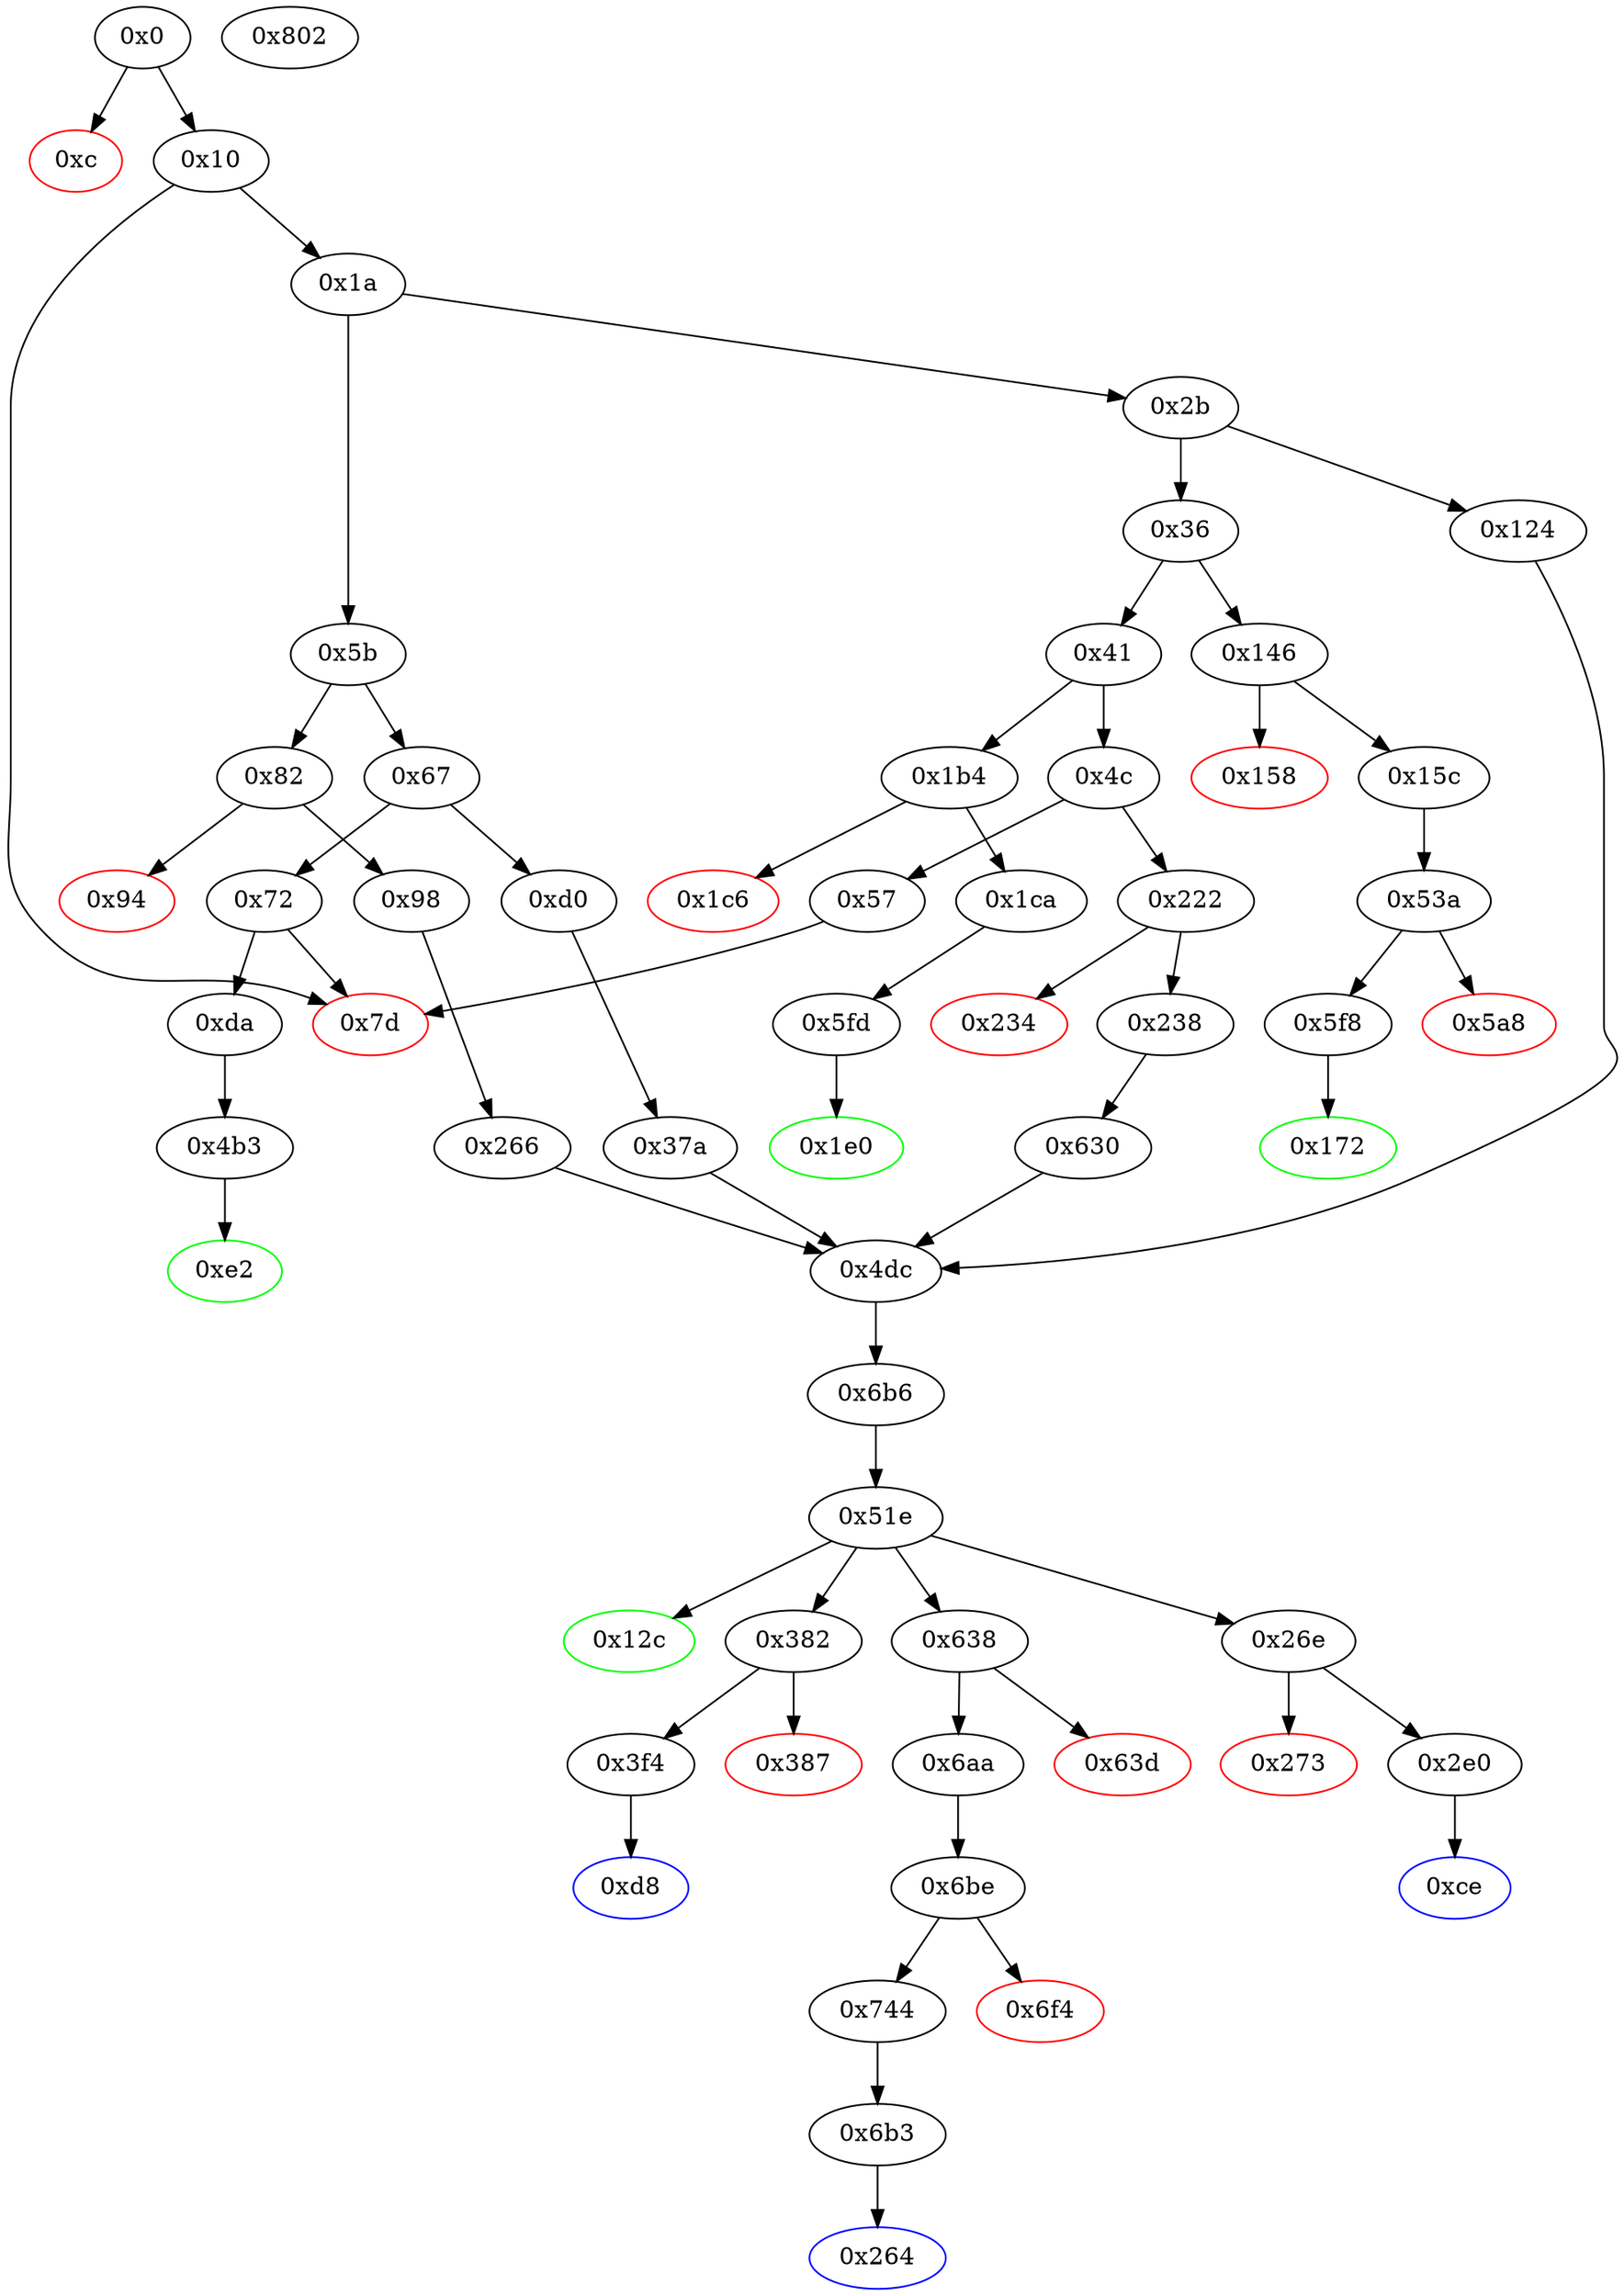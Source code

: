 strict digraph "" {
"0x0" [fillcolor=white, id="0x0", style=filled, tooltip="Block 0x0\n[0x0:0xb]\n---\nPredecessors: []\nSuccessors: [0xc, 0x10]\n---\n0x0 PUSH1 0x80\n0x2 PUSH1 0x40\n0x4 MSTORE\n0x5 CALLVALUE\n0x6 DUP1\n0x7 ISZERO\n0x8 PUSH2 0x10\n0xb JUMPI\n---\n0x0: V0 = 0x80\n0x2: V1 = 0x40\n0x4: M[0x40] = 0x80\n0x5: V2 = CALLVALUE\n0x7: V3 = ISZERO V2\n0x8: V4 = 0x10\n0xb: JUMPI 0x10 V3\n---\nEntry stack: []\nStack pops: 0\nStack additions: [V2]\nExit stack: [V2]\n\nDef sites:\n"];
"0x802" [fillcolor=white, id="0x802", style=filled, tooltip="Block 0x802\n[0x802:0x881]\n---\nPredecessors: []\nSuccessors: []\n---\n0x802 INVALID\n0x803 MISSING 0x4f\n0x804 PUSH24 0x6e61626c653a206e6577206f776e65722069732074686520\n0x81d PUSH27 0x65726f20616464726573734e6f20696d706c656d656e746174696f\n0x839 PUSH15 0x20666f7220696e7465726661636520\n0x849 PUSH7 0x6f756e64a26562\n0x851 PUSH27 0x7a723158204845367e061246b7b1465752a3515af3941204f08260\n0x86d MISSING 0xde\n0x86e AND\n0x86f MISSING 0xd2\n0x870 MISSING 0x1f\n0x871 MISSING 0x46\n0x872 MLOAD\n0x873 GASPRICE\n0x874 MISSING 0x2c\n0x875 DUP13\n0x876 MISSING 0xed\n0x877 PUSH5 0x736f6c6343\n0x87d STOP\n0x87e SDIV\n0x87f MISSING 0xd\n0x880 STOP\n0x881 ORIGIN\n---\n0x802: INVALID \n0x803: MISSING 0x4f\n0x804: V409 = 0x6e61626c653a206e6577206f776e65722069732074686520\n0x81d: V410 = 0x65726f20616464726573734e6f20696d706c656d656e746174696f\n0x839: V411 = 0x20666f7220696e7465726661636520\n0x849: V412 = 0x6f756e64a26562\n0x851: V413 = 0x7a723158204845367e061246b7b1465752a3515af3941204f08260\n0x86d: MISSING 0xde\n0x86e: V414 = AND S0 S1\n0x86f: MISSING 0xd2\n0x870: MISSING 0x1f\n0x871: MISSING 0x46\n0x872: V415 = M[S0]\n0x873: V416 = GASPRICE\n0x874: MISSING 0x2c\n0x876: MISSING 0xed\n0x877: V417 = 0x736f6c6343\n0x87d: STOP \n0x87e: V418 = SDIV S0 S1\n0x87f: MISSING 0xd\n0x880: STOP \n0x881: V419 = ORIGIN\n---\nEntry stack: []\nStack pops: 0\nStack additions: [0x7a723158204845367e061246b7b1465752a3515af3941204f08260, 0x6f756e64a26562, 0x20666f7220696e7465726661636520, 0x65726f20616464726573734e6f20696d706c656d656e746174696f, 0x6e61626c653a206e6577206f776e65722069732074686520, V414, V416, V415, S12, S0, S1, S2, S3, S4, S5, S6, S7, S8, S9, S10, S11, S12, 0x736f6c6343, V418, V419]\nExit stack: []\n\nDef sites:\n"];
"0xd8" [color=blue, fillcolor=white, id="0xd8", style=filled, tooltip="Block 0xd8\n[0xd8:0xd9]\n---\nPredecessors: [0x3f4]\nSuccessors: []\n---\n0xd8 JUMPDEST\n0xd9 STOP\n---\n0xd8: JUMPDEST \n0xd9: STOP \n---\nEntry stack: [V13, S1, S0]\nStack pops: 0\nStack additions: []\nExit stack: [V13, S1, S0]\n\nDef sites:\nV13: {0x1a.0x1f}\nS1: {0x82.0x83, 0x1a.0x1f}\nS0: {0x98.0x9e, 0x1a.0x1f, 0x222.0x223}\n"];
"0x51e" [fillcolor=white, id="0x51e", style=filled, tooltip="Block 0x51e\n[0x51e:0x539]\n---\nPredecessors: [0x6b6]\nSuccessors: [0x12c, 0x26e, 0x382, 0x638]\n---\n0x51e JUMPDEST\n0x51f PUSH20 0xffffffffffffffffffffffffffffffffffffffff\n0x534 AND\n0x535 EQ\n0x536 SWAP1\n0x537 POP\n0x538 SWAP1\n0x539 JUMP\n---\n0x51e: JUMPDEST \n0x51f: V272 = 0xffffffffffffffffffffffffffffffffffffffff\n0x534: V273 = AND 0xffffffffffffffffffffffffffffffffffffffff V353\n0x535: V274 = EQ V273 S1\n0x539: JUMP {0x12c, 0x26e, 0x382, 0x638}\n---\nEntry stack: [V13, S6, S5, S4, {0x12c, 0x26e, 0x382, 0x638}, 0x0, S1, V353]\nStack pops: 4\nStack additions: [V274]\nExit stack: [V13, S6, S5, S4, V274]\n\nDef sites:\nV13: {0x1a.0x1f}\nS6: {0x82.0x83, 0x1a.0x1f}\nS5: {0x98.0x9e, 0x1a.0x1f, 0x222.0x223}\nS4: {0x98.0xbe, 0x1a.0x1f, 0x238.0x254, 0xd0.0xd1}\n{0x12c, 0x26e, 0x382, 0x638}: {0x630.0x631, 0x37a.0x37b, 0x124.0x125, 0x266.0x267}\n0x0: {0x4dc_0x124.0x4dd, 0x4dc_0x266.0x4dd, 0x4dc_0x37a.0x4dd, 0x4dc_0x630.0x4dd}\nS1: {0x4dc_0x124.0x516, 0x4dc_0x37a.0x516, 0x4dc_0x630.0x516, 0x4dc_0x266.0x516}\nV353: {0x6b6.0x6b9}\n"];
"0x238" [fillcolor=white, id="0x238", style=filled, tooltip="Block 0x238\n[0x238:0x263]\n---\nPredecessors: [0x222]\nSuccessors: [0x630]\n---\n0x238 JUMPDEST\n0x239 DUP2\n0x23a ADD\n0x23b SWAP1\n0x23c DUP1\n0x23d DUP1\n0x23e CALLDATALOAD\n0x23f PUSH20 0xffffffffffffffffffffffffffffffffffffffff\n0x254 AND\n0x255 SWAP1\n0x256 PUSH1 0x20\n0x258 ADD\n0x259 SWAP1\n0x25a SWAP3\n0x25b SWAP2\n0x25c SWAP1\n0x25d POP\n0x25e POP\n0x25f POP\n0x260 PUSH2 0x630\n0x263 JUMP\n---\n0x238: JUMPDEST \n0x23a: V146 = ADD 0x4 V140\n0x23e: V147 = CALLDATALOAD 0x4\n0x23f: V148 = 0xffffffffffffffffffffffffffffffffffffffff\n0x254: V149 = AND 0xffffffffffffffffffffffffffffffffffffffff V147\n0x256: V150 = 0x20\n0x258: V151 = ADD 0x20 0x4\n0x260: V152 = 0x630\n0x263: JUMP 0x630\n---\nEntry stack: [V13, 0x264, 0x4, V140]\nStack pops: 2\nStack additions: [V149]\nExit stack: [V13, 0x264, V149]\n\nDef sites:\nV13: {0x1a.0x1f}\n0x264: {0x222.0x223}\n0x4: {0x222.0x226}\nV140: {0x222.0x22a}\n"];
"0x4c" [fillcolor=white, id="0x4c", style=filled, tooltip="Block 0x4c\n[0x4c:0x56]\n---\nPredecessors: [0x41]\nSuccessors: [0x57, 0x222]\n---\n0x4c DUP1\n0x4d PUSH4 0xf2fde38b\n0x52 EQ\n0x53 PUSH2 0x222\n0x56 JUMPI\n---\n0x4d: V26 = 0xf2fde38b\n0x52: V27 = EQ 0xf2fde38b V13\n0x53: V28 = 0x222\n0x56: JUMPI 0x222 V27\n---\nEntry stack: [V13]\nStack pops: 1\nStack additions: [S0]\nExit stack: [V13]\n\nDef sites:\nV13: {0x1a.0x1f}\n"];
"0x36" [fillcolor=white, id="0x36", style=filled, tooltip="Block 0x36\n[0x36:0x40]\n---\nPredecessors: [0x2b]\nSuccessors: [0x41, 0x146]\n---\n0x36 DUP1\n0x37 PUSH4 0xaafd5e40\n0x3c EQ\n0x3d PUSH2 0x146\n0x40 JUMPI\n---\n0x37: V20 = 0xaafd5e40\n0x3c: V21 = EQ 0xaafd5e40 V13\n0x3d: V22 = 0x146\n0x40: JUMPI 0x146 V21\n---\nEntry stack: [V13]\nStack pops: 1\nStack additions: [S0]\nExit stack: [V13]\n\nDef sites:\nV13: {0x1a.0x1f}\n"];
"0xd0" [fillcolor=white, id="0xd0", style=filled, tooltip="Block 0xd0\n[0xd0:0xd7]\n---\nPredecessors: [0x67]\nSuccessors: [0x37a]\n---\n0xd0 JUMPDEST\n0xd1 PUSH2 0xd8\n0xd4 PUSH2 0x37a\n0xd7 JUMP\n---\n0xd0: JUMPDEST \n0xd1: V59 = 0xd8\n0xd4: V60 = 0x37a\n0xd7: JUMP 0x37a\n---\nEntry stack: [V13]\nStack pops: 0\nStack additions: [0xd8]\nExit stack: [V13, 0xd8]\n\nDef sites:\nV13: {0x1a.0x1f}\n"];
"0x12c" [color=green, fillcolor=white, id="0x12c", style=filled, tooltip="Block 0x12c\n[0x12c:0x145]\n---\nPredecessors: [0x51e]\nSuccessors: []\n---\n0x12c JUMPDEST\n0x12d PUSH1 0x40\n0x12f MLOAD\n0x130 DUP1\n0x131 DUP3\n0x132 ISZERO\n0x133 ISZERO\n0x134 ISZERO\n0x135 ISZERO\n0x136 DUP2\n0x137 MSTORE\n0x138 PUSH1 0x20\n0x13a ADD\n0x13b SWAP2\n0x13c POP\n0x13d POP\n0x13e PUSH1 0x40\n0x140 MLOAD\n0x141 DUP1\n0x142 SWAP2\n0x143 SUB\n0x144 SWAP1\n0x145 RETURN\n---\n0x12c: JUMPDEST \n0x12d: V76 = 0x40\n0x12f: V77 = M[0x40]\n0x132: V78 = ISZERO V274\n0x133: V79 = ISZERO V78\n0x134: V80 = ISZERO V79\n0x135: V81 = ISZERO V80\n0x137: M[V77] = V81\n0x138: V82 = 0x20\n0x13a: V83 = ADD 0x20 V77\n0x13e: V84 = 0x40\n0x140: V85 = M[0x40]\n0x143: V86 = SUB V83 V85\n0x145: RETURN V85 V86\n---\nEntry stack: [V13, S3, S2, S1, V274]\nStack pops: 1\nStack additions: []\nExit stack: [V13, S3, S2, S1]\n\nDef sites:\nV13: {0x1a.0x1f}\nS3: {0x82.0x83, 0x1a.0x1f}\nS2: {0x98.0x9e, 0x1a.0x1f, 0x222.0x223}\nS1: {0x98.0xbe, 0x1a.0x1f, 0x238.0x254, 0xd0.0xd1}\nV274: {0x51e.0x535}\n"];
"0xc" [color=red, fillcolor=white, id="0xc", style=filled, tooltip="Block 0xc\n[0xc:0xf]\n---\nPredecessors: [0x0]\nSuccessors: []\n---\n0xc PUSH1 0x0\n0xe DUP1\n0xf REVERT\n---\n0xc: V5 = 0x0\n0xf: REVERT 0x0 0x0\n---\nEntry stack: [V2]\nStack pops: 0\nStack additions: []\nExit stack: [V2]\n\nDef sites:\nV2: {0x0.0x5}\n"];
"0x6b3" [fillcolor=white, id="0x6b3", style=filled, tooltip="Block 0x6b3\n[0x6b3:0x6b5]\n---\nPredecessors: [0x744]\nSuccessors: [0x264]\n---\n0x6b3 JUMPDEST\n0x6b4 POP\n0x6b5 JUMP\n---\n0x6b3: JUMPDEST \n0x6b5: JUMP S1\n---\nEntry stack: [V13, S2, S1, S0]\nStack pops: 2\nStack additions: []\nExit stack: [V13, S2]\n\nDef sites:\nV13: {0x1a.0x1f}\nS2: {0x82.0x83, 0x1a.0x1f}\nS1: {0x98.0x9e, 0x1a.0x1f, 0x222.0x223}\nS0: {0x98.0xbe, 0x1a.0x1f, 0x238.0x254, 0xd0.0xd1}\n"];
"0x744" [fillcolor=white, id="0x744", style=filled, tooltip="Block 0x744\n[0x744:0x801]\n---\nPredecessors: [0x6be]\nSuccessors: [0x6b3]\n---\n0x744 JUMPDEST\n0x745 DUP1\n0x746 PUSH20 0xffffffffffffffffffffffffffffffffffffffff\n0x75b AND\n0x75c PUSH1 0x0\n0x75e DUP1\n0x75f SWAP1\n0x760 SLOAD\n0x761 SWAP1\n0x762 PUSH2 0x100\n0x765 EXP\n0x766 SWAP1\n0x767 DIV\n0x768 PUSH20 0xffffffffffffffffffffffffffffffffffffffff\n0x77d AND\n0x77e PUSH20 0xffffffffffffffffffffffffffffffffffffffff\n0x793 AND\n0x794 PUSH32 0x8be0079c531659141344cd1fd0a4f28419497f9722a3daafe3b4186f6b6457e0\n0x7b5 PUSH1 0x40\n0x7b7 MLOAD\n0x7b8 PUSH1 0x40\n0x7ba MLOAD\n0x7bb DUP1\n0x7bc SWAP2\n0x7bd SUB\n0x7be SWAP1\n0x7bf LOG3\n0x7c0 DUP1\n0x7c1 PUSH1 0x0\n0x7c3 DUP1\n0x7c4 PUSH2 0x100\n0x7c7 EXP\n0x7c8 DUP2\n0x7c9 SLOAD\n0x7ca DUP2\n0x7cb PUSH20 0xffffffffffffffffffffffffffffffffffffffff\n0x7e0 MUL\n0x7e1 NOT\n0x7e2 AND\n0x7e3 SWAP1\n0x7e4 DUP4\n0x7e5 PUSH20 0xffffffffffffffffffffffffffffffffffffffff\n0x7fa AND\n0x7fb MUL\n0x7fc OR\n0x7fd SWAP1\n0x7fe SSTORE\n0x7ff POP\n0x800 POP\n0x801 JUMP\n---\n0x744: JUMPDEST \n0x746: V380 = 0xffffffffffffffffffffffffffffffffffffffff\n0x75b: V381 = AND 0xffffffffffffffffffffffffffffffffffffffff S0\n0x75c: V382 = 0x0\n0x760: V383 = S[0x0]\n0x762: V384 = 0x100\n0x765: V385 = EXP 0x100 0x0\n0x767: V386 = DIV V383 0x1\n0x768: V387 = 0xffffffffffffffffffffffffffffffffffffffff\n0x77d: V388 = AND 0xffffffffffffffffffffffffffffffffffffffff V386\n0x77e: V389 = 0xffffffffffffffffffffffffffffffffffffffff\n0x793: V390 = AND 0xffffffffffffffffffffffffffffffffffffffff V388\n0x794: V391 = 0x8be0079c531659141344cd1fd0a4f28419497f9722a3daafe3b4186f6b6457e0\n0x7b5: V392 = 0x40\n0x7b7: V393 = M[0x40]\n0x7b8: V394 = 0x40\n0x7ba: V395 = M[0x40]\n0x7bd: V396 = SUB V393 V395\n0x7bf: LOG V395 V396 0x8be0079c531659141344cd1fd0a4f28419497f9722a3daafe3b4186f6b6457e0 V390 V381\n0x7c1: V397 = 0x0\n0x7c4: V398 = 0x100\n0x7c7: V399 = EXP 0x100 0x0\n0x7c9: V400 = S[0x0]\n0x7cb: V401 = 0xffffffffffffffffffffffffffffffffffffffff\n0x7e0: V402 = MUL 0xffffffffffffffffffffffffffffffffffffffff 0x1\n0x7e1: V403 = NOT 0xffffffffffffffffffffffffffffffffffffffff\n0x7e2: V404 = AND 0xffffffffffffffffffffffff0000000000000000000000000000000000000000 V400\n0x7e5: V405 = 0xffffffffffffffffffffffffffffffffffffffff\n0x7fa: V406 = AND 0xffffffffffffffffffffffffffffffffffffffff S0\n0x7fb: V407 = MUL V406 0x1\n0x7fc: V408 = OR V407 V404\n0x7fe: S[0x0] = V408\n0x801: JUMP 0x6b3\n---\nEntry stack: [V13, S4, S3, S2, 0x6b3, S0]\nStack pops: 2\nStack additions: []\nExit stack: [V13, S4, S3, S2]\n\nDef sites:\nV13: {0x1a.0x1f}\nS4: {0x82.0x83, 0x1a.0x1f}\nS3: {0x98.0x9e, 0x1a.0x1f, 0x222.0x223}\nS2: {0x98.0xbe, 0x1a.0x1f, 0x238.0x254, 0xd0.0xd1}\n0x6b3: {0x6aa.0x6ab}\nS0: {0x98.0xbe, 0x1a.0x1f, 0x238.0x254, 0xd0.0xd1}\n"];
"0x630" [fillcolor=white, id="0x630", style=filled, tooltip="Block 0x630\n[0x630:0x637]\n---\nPredecessors: [0x238]\nSuccessors: [0x4dc]\n---\n0x630 JUMPDEST\n0x631 PUSH2 0x638\n0x634 PUSH2 0x4dc\n0x637 JUMP\n---\n0x630: JUMPDEST \n0x631: V330 = 0x638\n0x634: V331 = 0x4dc\n0x637: JUMP 0x4dc\n---\nEntry stack: [V13, 0x264, V149]\nStack pops: 0\nStack additions: [0x638]\nExit stack: [V13, 0x264, V149, 0x638]\n\nDef sites:\nV13: {0x1a.0x1f}\n0x264: {0x222.0x223}\nV149: {0x238.0x254}\n"];
"0x37a" [fillcolor=white, id="0x37a", style=filled, tooltip="Block 0x37a\n[0x37a:0x381]\n---\nPredecessors: [0xd0]\nSuccessors: [0x4dc]\n---\n0x37a JUMPDEST\n0x37b PUSH2 0x382\n0x37e PUSH2 0x4dc\n0x381 JUMP\n---\n0x37a: JUMPDEST \n0x37b: V201 = 0x382\n0x37e: V202 = 0x4dc\n0x381: JUMP 0x4dc\n---\nEntry stack: [V13, 0xd8]\nStack pops: 0\nStack additions: [0x382]\nExit stack: [V13, 0xd8, 0x382]\n\nDef sites:\nV13: {0x1a.0x1f}\n0xd8: {0xd0.0xd1}\n"];
"0x5f8" [fillcolor=white, id="0x5f8", style=filled, tooltip="Block 0x5f8\n[0x5f8:0x5fc]\n---\nPredecessors: [0x53a]\nSuccessors: [0x172]\n---\n0x5f8 JUMPDEST\n0x5f9 SWAP2\n0x5fa SWAP1\n0x5fb POP\n0x5fc JUMP\n---\n0x5f8: JUMPDEST \n0x5fc: JUMP 0x172\n---\nEntry stack: [V13, 0x172, V97, V290]\nStack pops: 3\nStack additions: [S0]\nExit stack: [V13, V290]\n\nDef sites:\nV13: {0x1a.0x1f}\n0x172: {0x146.0x147}\nV97: {0x15c.0x162}\nV290: {0x53a.0x570}\n"];
"0x41" [fillcolor=white, id="0x41", style=filled, tooltip="Block 0x41\n[0x41:0x4b]\n---\nPredecessors: [0x36]\nSuccessors: [0x4c, 0x1b4]\n---\n0x41 DUP1\n0x42 PUSH4 0xcc48f4db\n0x47 EQ\n0x48 PUSH2 0x1b4\n0x4b JUMPI\n---\n0x42: V23 = 0xcc48f4db\n0x47: V24 = EQ 0xcc48f4db V13\n0x48: V25 = 0x1b4\n0x4b: JUMPI 0x1b4 V24\n---\nEntry stack: [V13]\nStack pops: 1\nStack additions: [S0]\nExit stack: [V13]\n\nDef sites:\nV13: {0x1a.0x1f}\n"];
"0x10" [fillcolor=white, id="0x10", style=filled, tooltip="Block 0x10\n[0x10:0x19]\n---\nPredecessors: [0x0]\nSuccessors: [0x1a, 0x7d]\n---\n0x10 JUMPDEST\n0x11 POP\n0x12 PUSH1 0x4\n0x14 CALLDATASIZE\n0x15 LT\n0x16 PUSH2 0x7d\n0x19 JUMPI\n---\n0x10: JUMPDEST \n0x12: V6 = 0x4\n0x14: V7 = CALLDATASIZE\n0x15: V8 = LT V7 0x4\n0x16: V9 = 0x7d\n0x19: JUMPI 0x7d V8\n---\nEntry stack: [V2]\nStack pops: 1\nStack additions: []\nExit stack: []\n\nDef sites:\nV2: {0x0.0x5}\n"];
"0x172" [color=green, fillcolor=white, id="0x172", style=filled, tooltip="Block 0x172\n[0x172:0x1b3]\n---\nPredecessors: [0x5f8]\nSuccessors: []\n---\n0x172 JUMPDEST\n0x173 PUSH1 0x40\n0x175 MLOAD\n0x176 DUP1\n0x177 DUP3\n0x178 PUSH20 0xffffffffffffffffffffffffffffffffffffffff\n0x18d AND\n0x18e PUSH20 0xffffffffffffffffffffffffffffffffffffffff\n0x1a3 AND\n0x1a4 DUP2\n0x1a5 MSTORE\n0x1a6 PUSH1 0x20\n0x1a8 ADD\n0x1a9 SWAP2\n0x1aa POP\n0x1ab POP\n0x1ac PUSH1 0x40\n0x1ae MLOAD\n0x1af DUP1\n0x1b0 SWAP2\n0x1b1 SUB\n0x1b2 SWAP1\n0x1b3 RETURN\n---\n0x172: JUMPDEST \n0x173: V101 = 0x40\n0x175: V102 = M[0x40]\n0x178: V103 = 0xffffffffffffffffffffffffffffffffffffffff\n0x18d: V104 = AND 0xffffffffffffffffffffffffffffffffffffffff V290\n0x18e: V105 = 0xffffffffffffffffffffffffffffffffffffffff\n0x1a3: V106 = AND 0xffffffffffffffffffffffffffffffffffffffff V104\n0x1a5: M[V102] = V106\n0x1a6: V107 = 0x20\n0x1a8: V108 = ADD 0x20 V102\n0x1ac: V109 = 0x40\n0x1ae: V110 = M[0x40]\n0x1b1: V111 = SUB V108 V110\n0x1b3: RETURN V110 V111\n---\nEntry stack: [V13, V290]\nStack pops: 1\nStack additions: []\nExit stack: [V13]\n\nDef sites:\nV13: {0x1a.0x1f}\nV290: {0x53a.0x570}\n"];
"0x146" [fillcolor=white, id="0x146", style=filled, tooltip="Block 0x146\n[0x146:0x157]\n---\nPredecessors: [0x36]\nSuccessors: [0x158, 0x15c]\n---\n0x146 JUMPDEST\n0x147 PUSH2 0x172\n0x14a PUSH1 0x4\n0x14c DUP1\n0x14d CALLDATASIZE\n0x14e SUB\n0x14f PUSH1 0x20\n0x151 DUP2\n0x152 LT\n0x153 ISZERO\n0x154 PUSH2 0x15c\n0x157 JUMPI\n---\n0x146: JUMPDEST \n0x147: V87 = 0x172\n0x14a: V88 = 0x4\n0x14d: V89 = CALLDATASIZE\n0x14e: V90 = SUB V89 0x4\n0x14f: V91 = 0x20\n0x152: V92 = LT V90 0x20\n0x153: V93 = ISZERO V92\n0x154: V94 = 0x15c\n0x157: JUMPI 0x15c V93\n---\nEntry stack: [V13]\nStack pops: 0\nStack additions: [0x172, 0x4, V90]\nExit stack: [V13, 0x172, 0x4, V90]\n\nDef sites:\nV13: {0x1a.0x1f}\n"];
"0x1b4" [fillcolor=white, id="0x1b4", style=filled, tooltip="Block 0x1b4\n[0x1b4:0x1c5]\n---\nPredecessors: [0x41]\nSuccessors: [0x1c6, 0x1ca]\n---\n0x1b4 JUMPDEST\n0x1b5 PUSH2 0x1e0\n0x1b8 PUSH1 0x4\n0x1ba DUP1\n0x1bb CALLDATASIZE\n0x1bc SUB\n0x1bd PUSH1 0x20\n0x1bf DUP2\n0x1c0 LT\n0x1c1 ISZERO\n0x1c2 PUSH2 0x1ca\n0x1c5 JUMPI\n---\n0x1b4: JUMPDEST \n0x1b5: V112 = 0x1e0\n0x1b8: V113 = 0x4\n0x1bb: V114 = CALLDATASIZE\n0x1bc: V115 = SUB V114 0x4\n0x1bd: V116 = 0x20\n0x1c0: V117 = LT V115 0x20\n0x1c1: V118 = ISZERO V117\n0x1c2: V119 = 0x1ca\n0x1c5: JUMPI 0x1ca V118\n---\nEntry stack: [V13]\nStack pops: 0\nStack additions: [0x1e0, 0x4, V115]\nExit stack: [V13, 0x1e0, 0x4, V115]\n\nDef sites:\nV13: {0x1a.0x1f}\n"];
"0x1a" [fillcolor=white, id="0x1a", style=filled, tooltip="Block 0x1a\n[0x1a:0x2a]\n---\nPredecessors: [0x10]\nSuccessors: [0x2b, 0x5b]\n---\n0x1a PUSH1 0x0\n0x1c CALLDATALOAD\n0x1d PUSH1 0xe0\n0x1f SHR\n0x20 DUP1\n0x21 PUSH4 0x8f32d59b\n0x26 GT\n0x27 PUSH2 0x5b\n0x2a JUMPI\n---\n0x1a: V10 = 0x0\n0x1c: V11 = CALLDATALOAD 0x0\n0x1d: V12 = 0xe0\n0x1f: V13 = SHR 0xe0 V11\n0x21: V14 = 0x8f32d59b\n0x26: V15 = GT 0x8f32d59b V13\n0x27: V16 = 0x5b\n0x2a: JUMPI 0x5b V15\n---\nEntry stack: []\nStack pops: 0\nStack additions: [V13]\nExit stack: [V13]\n\nDef sites:\n"];
"0x6f4" [color=red, fillcolor=white, id="0x6f4", style=filled, tooltip="Block 0x6f4\n[0x6f4:0x743]\n---\nPredecessors: [0x6be]\nSuccessors: []\n---\n0x6f4 PUSH1 0x40\n0x6f6 MLOAD\n0x6f7 PUSH32 0x8c379a000000000000000000000000000000000000000000000000000000000\n0x718 DUP2\n0x719 MSTORE\n0x71a PUSH1 0x4\n0x71c ADD\n0x71d DUP1\n0x71e DUP1\n0x71f PUSH1 0x20\n0x721 ADD\n0x722 DUP3\n0x723 DUP2\n0x724 SUB\n0x725 DUP3\n0x726 MSTORE\n0x727 PUSH1 0x26\n0x729 DUP2\n0x72a MSTORE\n0x72b PUSH1 0x20\n0x72d ADD\n0x72e DUP1\n0x72f PUSH2 0x803\n0x732 PUSH1 0x26\n0x734 SWAP2\n0x735 CODECOPY\n0x736 PUSH1 0x40\n0x738 ADD\n0x739 SWAP2\n0x73a POP\n0x73b POP\n0x73c PUSH1 0x40\n0x73e MLOAD\n0x73f DUP1\n0x740 SWAP2\n0x741 SUB\n0x742 SWAP1\n0x743 REVERT\n---\n0x6f4: V362 = 0x40\n0x6f6: V363 = M[0x40]\n0x6f7: V364 = 0x8c379a000000000000000000000000000000000000000000000000000000000\n0x719: M[V363] = 0x8c379a000000000000000000000000000000000000000000000000000000000\n0x71a: V365 = 0x4\n0x71c: V366 = ADD 0x4 V363\n0x71f: V367 = 0x20\n0x721: V368 = ADD 0x20 V366\n0x724: V369 = SUB V368 V366\n0x726: M[V366] = V369\n0x727: V370 = 0x26\n0x72a: M[V368] = 0x26\n0x72b: V371 = 0x20\n0x72d: V372 = ADD 0x20 V368\n0x72f: V373 = 0x803\n0x732: V374 = 0x26\n0x735: CODECOPY V372 0x803 0x26\n0x736: V375 = 0x40\n0x738: V376 = ADD 0x40 V372\n0x73c: V377 = 0x40\n0x73e: V378 = M[0x40]\n0x741: V379 = SUB V376 V378\n0x743: REVERT V378 V379\n---\nEntry stack: [V13, S4, S3, S2, 0x6b3, S0]\nStack pops: 0\nStack additions: []\nExit stack: [V13, S4, S3, S2, 0x6b3, S0]\n\nDef sites:\nV13: {0x1a.0x1f}\nS4: {0x82.0x83, 0x1a.0x1f}\nS3: {0x98.0x9e, 0x1a.0x1f, 0x222.0x223}\nS2: {0x98.0xbe, 0x1a.0x1f, 0x238.0x254, 0xd0.0xd1}\n0x6b3: {0x6aa.0x6ab}\nS0: {0x98.0xbe, 0x1a.0x1f, 0x238.0x254, 0xd0.0xd1}\n"];
"0x4dc" [fillcolor=white, id="0x4dc", style=filled, tooltip="Block 0x4dc\n[0x4dc:0x51d]\n---\nPredecessors: [0x124, 0x266, 0x37a, 0x630]\nSuccessors: [0x6b6]\n---\n0x4dc JUMPDEST\n0x4dd PUSH1 0x0\n0x4df DUP1\n0x4e0 PUSH1 0x0\n0x4e2 SWAP1\n0x4e3 SLOAD\n0x4e4 SWAP1\n0x4e5 PUSH2 0x100\n0x4e8 EXP\n0x4e9 SWAP1\n0x4ea DIV\n0x4eb PUSH20 0xffffffffffffffffffffffffffffffffffffffff\n0x500 AND\n0x501 PUSH20 0xffffffffffffffffffffffffffffffffffffffff\n0x516 AND\n0x517 PUSH2 0x51e\n0x51a PUSH2 0x6b6\n0x51d JUMP\n---\n0x4dc: JUMPDEST \n0x4dd: V260 = 0x0\n0x4e0: V261 = 0x0\n0x4e3: V262 = S[0x0]\n0x4e5: V263 = 0x100\n0x4e8: V264 = EXP 0x100 0x0\n0x4ea: V265 = DIV V262 0x1\n0x4eb: V266 = 0xffffffffffffffffffffffffffffffffffffffff\n0x500: V267 = AND 0xffffffffffffffffffffffffffffffffffffffff V265\n0x501: V268 = 0xffffffffffffffffffffffffffffffffffffffff\n0x516: V269 = AND 0xffffffffffffffffffffffffffffffffffffffff V267\n0x517: V270 = 0x51e\n0x51a: V271 = 0x6b6\n0x51d: JUMP 0x6b6\n---\nEntry stack: [V13, S3, S2, S1, {0x12c, 0x26e, 0x382, 0x638}]\nStack pops: 0\nStack additions: [0x0, V269, 0x51e]\nExit stack: [V13, S3, S2, S1, {0x12c, 0x26e, 0x382, 0x638}, 0x0, V269, 0x51e]\n\nDef sites:\nV13: {0x1a.0x1f}\nS3: {0x82.0x83, 0x1a.0x1f}\nS2: {0x98.0x9e, 0x1a.0x1f, 0x222.0x223}\nS1: {0x98.0xbe, 0x1a.0x1f, 0x238.0x254, 0xd0.0xd1}\n{0x12c, 0x26e, 0x382, 0x638}: {0x630.0x631, 0x37a.0x37b, 0x124.0x125, 0x266.0x267}\n"];
"0x4b3" [fillcolor=white, id="0x4b3", style=filled, tooltip="Block 0x4b3\n[0x4b3:0x4db]\n---\nPredecessors: [0xda]\nSuccessors: [0xe2]\n---\n0x4b3 JUMPDEST\n0x4b4 PUSH1 0x0\n0x4b6 DUP1\n0x4b7 PUSH1 0x0\n0x4b9 SWAP1\n0x4ba SLOAD\n0x4bb SWAP1\n0x4bc PUSH2 0x100\n0x4bf EXP\n0x4c0 SWAP1\n0x4c1 DIV\n0x4c2 PUSH20 0xffffffffffffffffffffffffffffffffffffffff\n0x4d7 AND\n0x4d8 SWAP1\n0x4d9 POP\n0x4da SWAP1\n0x4db JUMP\n---\n0x4b3: JUMPDEST \n0x4b4: V252 = 0x0\n0x4b7: V253 = 0x0\n0x4ba: V254 = S[0x0]\n0x4bc: V255 = 0x100\n0x4bf: V256 = EXP 0x100 0x0\n0x4c1: V257 = DIV V254 0x1\n0x4c2: V258 = 0xffffffffffffffffffffffffffffffffffffffff\n0x4d7: V259 = AND 0xffffffffffffffffffffffffffffffffffffffff V257\n0x4db: JUMP 0xe2\n---\nEntry stack: [V13, 0xe2]\nStack pops: 1\nStack additions: [V259]\nExit stack: [V13, V259]\n\nDef sites:\nV13: {0x1a.0x1f}\n0xe2: {0xda.0xdb}\n"];
"0x6aa" [fillcolor=white, id="0x6aa", style=filled, tooltip="Block 0x6aa\n[0x6aa:0x6b2]\n---\nPredecessors: [0x638]\nSuccessors: [0x6be]\n---\n0x6aa JUMPDEST\n0x6ab PUSH2 0x6b3\n0x6ae DUP2\n0x6af PUSH2 0x6be\n0x6b2 JUMP\n---\n0x6aa: JUMPDEST \n0x6ab: V350 = 0x6b3\n0x6af: V351 = 0x6be\n0x6b2: JUMP 0x6be\n---\nEntry stack: [V13, S2, S1, S0]\nStack pops: 1\nStack additions: [S0, 0x6b3, S0]\nExit stack: [V13, S2, S1, S0, 0x6b3, S0]\n\nDef sites:\nV13: {0x1a.0x1f}\nS2: {0x82.0x83, 0x1a.0x1f}\nS1: {0x98.0x9e, 0x1a.0x1f, 0x222.0x223}\nS0: {0x98.0xbe, 0x1a.0x1f, 0x238.0x254, 0xd0.0xd1}\n"];
"0xce" [color=blue, fillcolor=white, id="0xce", style=filled, tooltip="Block 0xce\n[0xce:0xcf]\n---\nPredecessors: [0x2e0]\nSuccessors: []\n---\n0xce JUMPDEST\n0xcf STOP\n---\n0xce: JUMPDEST \n0xcf: STOP \n---\nEntry stack: [V13]\nStack pops: 0\nStack additions: []\nExit stack: [V13]\n\nDef sites:\nV13: {0x1a.0x1f}\n"];
"0x382" [fillcolor=white, id="0x382", style=filled, tooltip="Block 0x382\n[0x382:0x386]\n---\nPredecessors: [0x51e]\nSuccessors: [0x387, 0x3f4]\n---\n0x382 JUMPDEST\n0x383 PUSH2 0x3f4\n0x386 JUMPI\n---\n0x382: JUMPDEST \n0x383: V203 = 0x3f4\n0x386: JUMPI 0x3f4 V274\n---\nEntry stack: [V13, S3, S2, S1, V274]\nStack pops: 1\nStack additions: []\nExit stack: [V13, S3, S2, S1]\n\nDef sites:\nV13: {0x1a.0x1f}\nS3: {0x82.0x83, 0x1a.0x1f}\nS2: {0x98.0x9e, 0x1a.0x1f, 0x222.0x223}\nS1: {0x98.0xbe, 0x1a.0x1f, 0x238.0x254, 0xd0.0xd1}\nV274: {0x51e.0x535}\n"];
"0x6b6" [fillcolor=white, id="0x6b6", style=filled, tooltip="Block 0x6b6\n[0x6b6:0x6bd]\n---\nPredecessors: [0x4dc]\nSuccessors: [0x51e]\n---\n0x6b6 JUMPDEST\n0x6b7 PUSH1 0x0\n0x6b9 CALLER\n0x6ba SWAP1\n0x6bb POP\n0x6bc SWAP1\n0x6bd JUMP\n---\n0x6b6: JUMPDEST \n0x6b7: V352 = 0x0\n0x6b9: V353 = CALLER\n0x6bd: JUMP 0x51e\n---\nEntry stack: [V13, S6, S5, S4, {0x12c, 0x26e, 0x382, 0x638}, 0x0, V269, 0x51e]\nStack pops: 1\nStack additions: [V353]\nExit stack: [V13, S6, S5, S4, {0x12c, 0x26e, 0x382, 0x638}, 0x0, V269, V353]\n\nDef sites:\nV13: {0x1a.0x1f}\nS6: {0x82.0x83, 0x1a.0x1f}\nS5: {0x98.0x9e, 0x1a.0x1f, 0x222.0x223}\nS4: {0x98.0xbe, 0x1a.0x1f, 0x238.0x254, 0xd0.0xd1}\n{0x12c, 0x26e, 0x382, 0x638}: {0x630.0x631, 0x37a.0x37b, 0x124.0x125, 0x266.0x267}\n0x0: {0x4dc.0x4dd}\nV269: {0x4dc.0x516}\n0x51e: {0x4dc.0x517}\n"];
"0x2b" [fillcolor=white, id="0x2b", style=filled, tooltip="Block 0x2b\n[0x2b:0x35]\n---\nPredecessors: [0x1a]\nSuccessors: [0x36, 0x124]\n---\n0x2b DUP1\n0x2c PUSH4 0x8f32d59b\n0x31 EQ\n0x32 PUSH2 0x124\n0x35 JUMPI\n---\n0x2c: V17 = 0x8f32d59b\n0x31: V18 = EQ 0x8f32d59b V13\n0x32: V19 = 0x124\n0x35: JUMPI 0x124 V18\n---\nEntry stack: [V13]\nStack pops: 1\nStack additions: [S0]\nExit stack: [V13]\n\nDef sites:\nV13: {0x1a.0x1f}\n"];
"0x53a" [fillcolor=white, id="0x53a", style=filled, tooltip="Block 0x53a\n[0x53a:0x5a7]\n---\nPredecessors: [0x15c]\nSuccessors: [0x5a8, 0x5f8]\n---\n0x53a JUMPDEST\n0x53b PUSH1 0x0\n0x53d PUSH1 0x1\n0x53f PUSH1 0x0\n0x541 DUP4\n0x542 DUP2\n0x543 MSTORE\n0x544 PUSH1 0x20\n0x546 ADD\n0x547 SWAP1\n0x548 DUP2\n0x549 MSTORE\n0x54a PUSH1 0x20\n0x54c ADD\n0x54d PUSH1 0x0\n0x54f SHA3\n0x550 PUSH1 0x0\n0x552 SWAP1\n0x553 SLOAD\n0x554 SWAP1\n0x555 PUSH2 0x100\n0x558 EXP\n0x559 SWAP1\n0x55a DIV\n0x55b PUSH20 0xffffffffffffffffffffffffffffffffffffffff\n0x570 AND\n0x571 SWAP1\n0x572 POP\n0x573 PUSH1 0x0\n0x575 PUSH20 0xffffffffffffffffffffffffffffffffffffffff\n0x58a AND\n0x58b DUP2\n0x58c PUSH20 0xffffffffffffffffffffffffffffffffffffffff\n0x5a1 AND\n0x5a2 EQ\n0x5a3 ISZERO\n0x5a4 PUSH2 0x5f8\n0x5a7 JUMPI\n---\n0x53a: JUMPDEST \n0x53b: V275 = 0x0\n0x53d: V276 = 0x1\n0x53f: V277 = 0x0\n0x543: M[0x0] = V97\n0x544: V278 = 0x20\n0x546: V279 = ADD 0x20 0x0\n0x549: M[0x20] = 0x1\n0x54a: V280 = 0x20\n0x54c: V281 = ADD 0x20 0x20\n0x54d: V282 = 0x0\n0x54f: V283 = SHA3 0x0 0x40\n0x550: V284 = 0x0\n0x553: V285 = S[V283]\n0x555: V286 = 0x100\n0x558: V287 = EXP 0x100 0x0\n0x55a: V288 = DIV V285 0x1\n0x55b: V289 = 0xffffffffffffffffffffffffffffffffffffffff\n0x570: V290 = AND 0xffffffffffffffffffffffffffffffffffffffff V288\n0x573: V291 = 0x0\n0x575: V292 = 0xffffffffffffffffffffffffffffffffffffffff\n0x58a: V293 = AND 0xffffffffffffffffffffffffffffffffffffffff 0x0\n0x58c: V294 = 0xffffffffffffffffffffffffffffffffffffffff\n0x5a1: V295 = AND 0xffffffffffffffffffffffffffffffffffffffff V290\n0x5a2: V296 = EQ V295 0x0\n0x5a3: V297 = ISZERO V296\n0x5a4: V298 = 0x5f8\n0x5a7: JUMPI 0x5f8 V297\n---\nEntry stack: [V13, 0x172, V97]\nStack pops: 1\nStack additions: [S0, V290]\nExit stack: [V13, 0x172, V97, V290]\n\nDef sites:\nV13: {0x1a.0x1f}\n0x172: {0x146.0x147}\nV97: {0x15c.0x162}\n"];
"0x3f4" [fillcolor=white, id="0x3f4", style=filled, tooltip="Block 0x3f4\n[0x3f4:0x4b2]\n---\nPredecessors: [0x382]\nSuccessors: [0xd8]\n---\n0x3f4 JUMPDEST\n0x3f5 PUSH1 0x0\n0x3f7 PUSH20 0xffffffffffffffffffffffffffffffffffffffff\n0x40c AND\n0x40d PUSH1 0x0\n0x40f DUP1\n0x410 SWAP1\n0x411 SLOAD\n0x412 SWAP1\n0x413 PUSH2 0x100\n0x416 EXP\n0x417 SWAP1\n0x418 DIV\n0x419 PUSH20 0xffffffffffffffffffffffffffffffffffffffff\n0x42e AND\n0x42f PUSH20 0xffffffffffffffffffffffffffffffffffffffff\n0x444 AND\n0x445 PUSH32 0x8be0079c531659141344cd1fd0a4f28419497f9722a3daafe3b4186f6b6457e0\n0x466 PUSH1 0x40\n0x468 MLOAD\n0x469 PUSH1 0x40\n0x46b MLOAD\n0x46c DUP1\n0x46d SWAP2\n0x46e SUB\n0x46f SWAP1\n0x470 LOG3\n0x471 PUSH1 0x0\n0x473 DUP1\n0x474 PUSH1 0x0\n0x476 PUSH2 0x100\n0x479 EXP\n0x47a DUP2\n0x47b SLOAD\n0x47c DUP2\n0x47d PUSH20 0xffffffffffffffffffffffffffffffffffffffff\n0x492 MUL\n0x493 NOT\n0x494 AND\n0x495 SWAP1\n0x496 DUP4\n0x497 PUSH20 0xffffffffffffffffffffffffffffffffffffffff\n0x4ac AND\n0x4ad MUL\n0x4ae OR\n0x4af SWAP1\n0x4b0 SSTORE\n0x4b1 POP\n0x4b2 JUMP\n---\n0x3f4: JUMPDEST \n0x3f5: V221 = 0x0\n0x3f7: V222 = 0xffffffffffffffffffffffffffffffffffffffff\n0x40c: V223 = AND 0xffffffffffffffffffffffffffffffffffffffff 0x0\n0x40d: V224 = 0x0\n0x411: V225 = S[0x0]\n0x413: V226 = 0x100\n0x416: V227 = EXP 0x100 0x0\n0x418: V228 = DIV V225 0x1\n0x419: V229 = 0xffffffffffffffffffffffffffffffffffffffff\n0x42e: V230 = AND 0xffffffffffffffffffffffffffffffffffffffff V228\n0x42f: V231 = 0xffffffffffffffffffffffffffffffffffffffff\n0x444: V232 = AND 0xffffffffffffffffffffffffffffffffffffffff V230\n0x445: V233 = 0x8be0079c531659141344cd1fd0a4f28419497f9722a3daafe3b4186f6b6457e0\n0x466: V234 = 0x40\n0x468: V235 = M[0x40]\n0x469: V236 = 0x40\n0x46b: V237 = M[0x40]\n0x46e: V238 = SUB V235 V237\n0x470: LOG V237 V238 0x8be0079c531659141344cd1fd0a4f28419497f9722a3daafe3b4186f6b6457e0 V232 0x0\n0x471: V239 = 0x0\n0x474: V240 = 0x0\n0x476: V241 = 0x100\n0x479: V242 = EXP 0x100 0x0\n0x47b: V243 = S[0x0]\n0x47d: V244 = 0xffffffffffffffffffffffffffffffffffffffff\n0x492: V245 = MUL 0xffffffffffffffffffffffffffffffffffffffff 0x1\n0x493: V246 = NOT 0xffffffffffffffffffffffffffffffffffffffff\n0x494: V247 = AND 0xffffffffffffffffffffffff0000000000000000000000000000000000000000 V243\n0x497: V248 = 0xffffffffffffffffffffffffffffffffffffffff\n0x4ac: V249 = AND 0xffffffffffffffffffffffffffffffffffffffff 0x0\n0x4ad: V250 = MUL 0x0 0x1\n0x4ae: V251 = OR 0x0 V247\n0x4b0: S[0x0] = V251\n0x4b2: JUMP S0\n---\nEntry stack: [V13, S2, S1, S0]\nStack pops: 1\nStack additions: []\nExit stack: [V13, S2, S1]\n\nDef sites:\nV13: {0x1a.0x1f}\nS2: {0x82.0x83, 0x1a.0x1f}\nS1: {0x98.0x9e, 0x1a.0x1f, 0x222.0x223}\nS0: {0x98.0xbe, 0x1a.0x1f, 0x238.0x254, 0xd0.0xd1}\n"];
"0x1c6" [color=red, fillcolor=white, id="0x1c6", style=filled, tooltip="Block 0x1c6\n[0x1c6:0x1c9]\n---\nPredecessors: [0x1b4]\nSuccessors: []\n---\n0x1c6 PUSH1 0x0\n0x1c8 DUP1\n0x1c9 REVERT\n---\n0x1c6: V120 = 0x0\n0x1c9: REVERT 0x0 0x0\n---\nEntry stack: [V13, 0x1e0, 0x4, V115]\nStack pops: 0\nStack additions: []\nExit stack: [V13, 0x1e0, 0x4, V115]\n\nDef sites:\nV13: {0x1a.0x1f}\n0x1e0: {0x1b4.0x1b5}\n0x4: {0x1b4.0x1b8}\nV115: {0x1b4.0x1bc}\n"];
"0x7d" [color=red, fillcolor=white, id="0x7d", style=filled, tooltip="Block 0x7d\n[0x7d:0x81]\n---\nPredecessors: [0x10, 0x57, 0x72]\nSuccessors: []\n---\n0x7d JUMPDEST\n0x7e PUSH1 0x0\n0x80 DUP1\n0x81 REVERT\n---\n0x7d: JUMPDEST \n0x7e: V39 = 0x0\n0x81: REVERT 0x0 0x0\n---\nEntry stack: [V13]\nStack pops: 0\nStack additions: []\nExit stack: [V13]\n\nDef sites:\nV13: {0x1a.0x1f}\n"];
"0x1e0" [color=green, fillcolor=white, id="0x1e0", style=filled, tooltip="Block 0x1e0\n[0x1e0:0x221]\n---\nPredecessors: [0x5fd]\nSuccessors: []\n---\n0x1e0 JUMPDEST\n0x1e1 PUSH1 0x40\n0x1e3 MLOAD\n0x1e4 DUP1\n0x1e5 DUP3\n0x1e6 PUSH20 0xffffffffffffffffffffffffffffffffffffffff\n0x1fb AND\n0x1fc PUSH20 0xffffffffffffffffffffffffffffffffffffffff\n0x211 AND\n0x212 DUP2\n0x213 MSTORE\n0x214 PUSH1 0x20\n0x216 ADD\n0x217 SWAP2\n0x218 POP\n0x219 POP\n0x21a PUSH1 0x40\n0x21c MLOAD\n0x21d DUP1\n0x21e SWAP2\n0x21f SUB\n0x220 SWAP1\n0x221 RETURN\n---\n0x1e0: JUMPDEST \n0x1e1: V126 = 0x40\n0x1e3: V127 = M[0x40]\n0x1e6: V128 = 0xffffffffffffffffffffffffffffffffffffffff\n0x1fb: V129 = AND 0xffffffffffffffffffffffffffffffffffffffff V329\n0x1fc: V130 = 0xffffffffffffffffffffffffffffffffffffffff\n0x211: V131 = AND 0xffffffffffffffffffffffffffffffffffffffff V129\n0x213: M[V127] = V131\n0x214: V132 = 0x20\n0x216: V133 = ADD 0x20 V127\n0x21a: V134 = 0x40\n0x21c: V135 = M[0x40]\n0x21f: V136 = SUB V133 V135\n0x221: RETURN V135 V136\n---\nEntry stack: [V13, 0x1e0, V329]\nStack pops: 1\nStack additions: []\nExit stack: [V13, 0x1e0]\n\nDef sites:\nV13: {0x1a.0x1f}\n0x1e0: {0x1b4.0x1b5}\nV329: {0x5fd.0x62d}\n"];
"0x15c" [fillcolor=white, id="0x15c", style=filled, tooltip="Block 0x15c\n[0x15c:0x171]\n---\nPredecessors: [0x146]\nSuccessors: [0x53a]\n---\n0x15c JUMPDEST\n0x15d DUP2\n0x15e ADD\n0x15f SWAP1\n0x160 DUP1\n0x161 DUP1\n0x162 CALLDATALOAD\n0x163 SWAP1\n0x164 PUSH1 0x20\n0x166 ADD\n0x167 SWAP1\n0x168 SWAP3\n0x169 SWAP2\n0x16a SWAP1\n0x16b POP\n0x16c POP\n0x16d POP\n0x16e PUSH2 0x53a\n0x171 JUMP\n---\n0x15c: JUMPDEST \n0x15e: V96 = ADD 0x4 V90\n0x162: V97 = CALLDATALOAD 0x4\n0x164: V98 = 0x20\n0x166: V99 = ADD 0x20 0x4\n0x16e: V100 = 0x53a\n0x171: JUMP 0x53a\n---\nEntry stack: [V13, 0x172, 0x4, V90]\nStack pops: 2\nStack additions: [V97]\nExit stack: [V13, 0x172, V97]\n\nDef sites:\nV13: {0x1a.0x1f}\n0x172: {0x146.0x147}\n0x4: {0x146.0x14a}\nV90: {0x146.0x14e}\n"];
"0x94" [color=red, fillcolor=white, id="0x94", style=filled, tooltip="Block 0x94\n[0x94:0x97]\n---\nPredecessors: [0x82]\nSuccessors: []\n---\n0x94 PUSH1 0x0\n0x96 DUP1\n0x97 REVERT\n---\n0x94: V48 = 0x0\n0x97: REVERT 0x0 0x0\n---\nEntry stack: [V13, 0xce, 0x4, V43]\nStack pops: 0\nStack additions: []\nExit stack: [V13, 0xce, 0x4, V43]\n\nDef sites:\nV13: {0x1a.0x1f}\n0xce: {0x82.0x83}\n0x4: {0x82.0x86}\nV43: {0x82.0x8a}\n"];
"0x98" [fillcolor=white, id="0x98", style=filled, tooltip="Block 0x98\n[0x98:0xcd]\n---\nPredecessors: [0x82]\nSuccessors: [0x266]\n---\n0x98 JUMPDEST\n0x99 DUP2\n0x9a ADD\n0x9b SWAP1\n0x9c DUP1\n0x9d DUP1\n0x9e CALLDATALOAD\n0x9f SWAP1\n0xa0 PUSH1 0x20\n0xa2 ADD\n0xa3 SWAP1\n0xa4 SWAP3\n0xa5 SWAP2\n0xa6 SWAP1\n0xa7 DUP1\n0xa8 CALLDATALOAD\n0xa9 PUSH20 0xffffffffffffffffffffffffffffffffffffffff\n0xbe AND\n0xbf SWAP1\n0xc0 PUSH1 0x20\n0xc2 ADD\n0xc3 SWAP1\n0xc4 SWAP3\n0xc5 SWAP2\n0xc6 SWAP1\n0xc7 POP\n0xc8 POP\n0xc9 POP\n0xca PUSH2 0x266\n0xcd JUMP\n---\n0x98: JUMPDEST \n0x9a: V49 = ADD 0x4 V43\n0x9e: V50 = CALLDATALOAD 0x4\n0xa0: V51 = 0x20\n0xa2: V52 = ADD 0x20 0x4\n0xa8: V53 = CALLDATALOAD 0x24\n0xa9: V54 = 0xffffffffffffffffffffffffffffffffffffffff\n0xbe: V55 = AND 0xffffffffffffffffffffffffffffffffffffffff V53\n0xc0: V56 = 0x20\n0xc2: V57 = ADD 0x20 0x24\n0xca: V58 = 0x266\n0xcd: JUMP 0x266\n---\nEntry stack: [V13, 0xce, 0x4, V43]\nStack pops: 2\nStack additions: [V50, V55]\nExit stack: [V13, 0xce, V50, V55]\n\nDef sites:\nV13: {0x1a.0x1f}\n0xce: {0x82.0x83}\n0x4: {0x82.0x86}\nV43: {0x82.0x8a}\n"];
"0x264" [color=blue, fillcolor=white, id="0x264", style=filled, tooltip="Block 0x264\n[0x264:0x265]\n---\nPredecessors: [0x6b3]\nSuccessors: []\n---\n0x264 JUMPDEST\n0x265 STOP\n---\n0x264: JUMPDEST \n0x265: STOP \n---\nEntry stack: [V13]\nStack pops: 0\nStack additions: []\nExit stack: [V13]\n\nDef sites:\nV13: {0x1a.0x1f}\n"];
"0x638" [fillcolor=white, id="0x638", style=filled, tooltip="Block 0x638\n[0x638:0x63c]\n---\nPredecessors: [0x51e]\nSuccessors: [0x63d, 0x6aa]\n---\n0x638 JUMPDEST\n0x639 PUSH2 0x6aa\n0x63c JUMPI\n---\n0x638: JUMPDEST \n0x639: V332 = 0x6aa\n0x63c: JUMPI 0x6aa V274\n---\nEntry stack: [V13, S3, S2, S1, V274]\nStack pops: 1\nStack additions: []\nExit stack: [V13, S3, S2, S1]\n\nDef sites:\nV13: {0x1a.0x1f}\nS3: {0x82.0x83, 0x1a.0x1f}\nS2: {0x98.0x9e, 0x1a.0x1f, 0x222.0x223}\nS1: {0x98.0xbe, 0x1a.0x1f, 0x238.0x254, 0xd0.0xd1}\nV274: {0x51e.0x535}\n"];
"0x63d" [color=red, fillcolor=white, id="0x63d", style=filled, tooltip="Block 0x63d\n[0x63d:0x6a9]\n---\nPredecessors: [0x638]\nSuccessors: []\n---\n0x63d PUSH1 0x40\n0x63f MLOAD\n0x640 PUSH32 0x8c379a000000000000000000000000000000000000000000000000000000000\n0x661 DUP2\n0x662 MSTORE\n0x663 PUSH1 0x4\n0x665 ADD\n0x666 DUP1\n0x667 DUP1\n0x668 PUSH1 0x20\n0x66a ADD\n0x66b DUP3\n0x66c DUP2\n0x66d SUB\n0x66e DUP3\n0x66f MSTORE\n0x670 PUSH1 0x20\n0x672 DUP2\n0x673 MSTORE\n0x674 PUSH1 0x20\n0x676 ADD\n0x677 DUP1\n0x678 PUSH32 0x4f776e61626c653a2063616c6c6572206973206e6f7420746865206f776e6572\n0x699 DUP2\n0x69a MSTORE\n0x69b POP\n0x69c PUSH1 0x20\n0x69e ADD\n0x69f SWAP2\n0x6a0 POP\n0x6a1 POP\n0x6a2 PUSH1 0x40\n0x6a4 MLOAD\n0x6a5 DUP1\n0x6a6 SWAP2\n0x6a7 SUB\n0x6a8 SWAP1\n0x6a9 REVERT\n---\n0x63d: V333 = 0x40\n0x63f: V334 = M[0x40]\n0x640: V335 = 0x8c379a000000000000000000000000000000000000000000000000000000000\n0x662: M[V334] = 0x8c379a000000000000000000000000000000000000000000000000000000000\n0x663: V336 = 0x4\n0x665: V337 = ADD 0x4 V334\n0x668: V338 = 0x20\n0x66a: V339 = ADD 0x20 V337\n0x66d: V340 = SUB V339 V337\n0x66f: M[V337] = V340\n0x670: V341 = 0x20\n0x673: M[V339] = 0x20\n0x674: V342 = 0x20\n0x676: V343 = ADD 0x20 V339\n0x678: V344 = 0x4f776e61626c653a2063616c6c6572206973206e6f7420746865206f776e6572\n0x69a: M[V343] = 0x4f776e61626c653a2063616c6c6572206973206e6f7420746865206f776e6572\n0x69c: V345 = 0x20\n0x69e: V346 = ADD 0x20 V343\n0x6a2: V347 = 0x40\n0x6a4: V348 = M[0x40]\n0x6a7: V349 = SUB V346 V348\n0x6a9: REVERT V348 V349\n---\nEntry stack: [V13, S2, S1, S0]\nStack pops: 0\nStack additions: []\nExit stack: [V13, S2, S1, S0]\n\nDef sites:\nV13: {0x1a.0x1f}\nS2: {0x82.0x83, 0x1a.0x1f}\nS1: {0x98.0x9e, 0x1a.0x1f, 0x222.0x223}\nS0: {0x98.0xbe, 0x1a.0x1f, 0x238.0x254, 0xd0.0xd1}\n"];
"0x273" [color=red, fillcolor=white, id="0x273", style=filled, tooltip="Block 0x273\n[0x273:0x2df]\n---\nPredecessors: [0x26e]\nSuccessors: []\n---\n0x273 PUSH1 0x40\n0x275 MLOAD\n0x276 PUSH32 0x8c379a000000000000000000000000000000000000000000000000000000000\n0x297 DUP2\n0x298 MSTORE\n0x299 PUSH1 0x4\n0x29b ADD\n0x29c DUP1\n0x29d DUP1\n0x29e PUSH1 0x20\n0x2a0 ADD\n0x2a1 DUP3\n0x2a2 DUP2\n0x2a3 SUB\n0x2a4 DUP3\n0x2a5 MSTORE\n0x2a6 PUSH1 0x20\n0x2a8 DUP2\n0x2a9 MSTORE\n0x2aa PUSH1 0x20\n0x2ac ADD\n0x2ad DUP1\n0x2ae PUSH32 0x4f776e61626c653a2063616c6c6572206973206e6f7420746865206f776e6572\n0x2cf DUP2\n0x2d0 MSTORE\n0x2d1 POP\n0x2d2 PUSH1 0x20\n0x2d4 ADD\n0x2d5 SWAP2\n0x2d6 POP\n0x2d7 POP\n0x2d8 PUSH1 0x40\n0x2da MLOAD\n0x2db DUP1\n0x2dc SWAP2\n0x2dd SUB\n0x2de SWAP1\n0x2df REVERT\n---\n0x273: V156 = 0x40\n0x275: V157 = M[0x40]\n0x276: V158 = 0x8c379a000000000000000000000000000000000000000000000000000000000\n0x298: M[V157] = 0x8c379a000000000000000000000000000000000000000000000000000000000\n0x299: V159 = 0x4\n0x29b: V160 = ADD 0x4 V157\n0x29e: V161 = 0x20\n0x2a0: V162 = ADD 0x20 V160\n0x2a3: V163 = SUB V162 V160\n0x2a5: M[V160] = V163\n0x2a6: V164 = 0x20\n0x2a9: M[V162] = 0x20\n0x2aa: V165 = 0x20\n0x2ac: V166 = ADD 0x20 V162\n0x2ae: V167 = 0x4f776e61626c653a2063616c6c6572206973206e6f7420746865206f776e6572\n0x2d0: M[V166] = 0x4f776e61626c653a2063616c6c6572206973206e6f7420746865206f776e6572\n0x2d2: V168 = 0x20\n0x2d4: V169 = ADD 0x20 V166\n0x2d8: V170 = 0x40\n0x2da: V171 = M[0x40]\n0x2dd: V172 = SUB V169 V171\n0x2df: REVERT V171 V172\n---\nEntry stack: [V13, S2, S1, S0]\nStack pops: 0\nStack additions: []\nExit stack: [V13, S2, S1, S0]\n\nDef sites:\nV13: {0x1a.0x1f}\nS2: {0x82.0x83, 0x1a.0x1f}\nS1: {0x98.0x9e, 0x1a.0x1f, 0x222.0x223}\nS0: {0x98.0xbe, 0x1a.0x1f, 0x238.0x254, 0xd0.0xd1}\n"];
"0x234" [color=red, fillcolor=white, id="0x234", style=filled, tooltip="Block 0x234\n[0x234:0x237]\n---\nPredecessors: [0x222]\nSuccessors: []\n---\n0x234 PUSH1 0x0\n0x236 DUP1\n0x237 REVERT\n---\n0x234: V145 = 0x0\n0x237: REVERT 0x0 0x0\n---\nEntry stack: [V13, 0x264, 0x4, V140]\nStack pops: 0\nStack additions: []\nExit stack: [V13, 0x264, 0x4, V140]\n\nDef sites:\nV13: {0x1a.0x1f}\n0x264: {0x222.0x223}\n0x4: {0x222.0x226}\nV140: {0x222.0x22a}\n"];
"0x6be" [fillcolor=white, id="0x6be", style=filled, tooltip="Block 0x6be\n[0x6be:0x6f3]\n---\nPredecessors: [0x6aa]\nSuccessors: [0x6f4, 0x744]\n---\n0x6be JUMPDEST\n0x6bf PUSH1 0x0\n0x6c1 PUSH20 0xffffffffffffffffffffffffffffffffffffffff\n0x6d6 AND\n0x6d7 DUP2\n0x6d8 PUSH20 0xffffffffffffffffffffffffffffffffffffffff\n0x6ed AND\n0x6ee EQ\n0x6ef ISZERO\n0x6f0 PUSH2 0x744\n0x6f3 JUMPI\n---\n0x6be: JUMPDEST \n0x6bf: V354 = 0x0\n0x6c1: V355 = 0xffffffffffffffffffffffffffffffffffffffff\n0x6d6: V356 = AND 0xffffffffffffffffffffffffffffffffffffffff 0x0\n0x6d8: V357 = 0xffffffffffffffffffffffffffffffffffffffff\n0x6ed: V358 = AND 0xffffffffffffffffffffffffffffffffffffffff S0\n0x6ee: V359 = EQ V358 0x0\n0x6ef: V360 = ISZERO V359\n0x6f0: V361 = 0x744\n0x6f3: JUMPI 0x744 V360\n---\nEntry stack: [V13, S4, S3, S2, 0x6b3, S0]\nStack pops: 1\nStack additions: [S0]\nExit stack: [V13, S4, S3, S2, 0x6b3, S0]\n\nDef sites:\nV13: {0x1a.0x1f}\nS4: {0x82.0x83, 0x1a.0x1f}\nS3: {0x98.0x9e, 0x1a.0x1f, 0x222.0x223}\nS2: {0x98.0xbe, 0x1a.0x1f, 0x238.0x254, 0xd0.0xd1}\n0x6b3: {0x6aa.0x6ab}\nS0: {0x98.0xbe, 0x1a.0x1f, 0x238.0x254, 0xd0.0xd1}\n"];
"0xe2" [color=green, fillcolor=white, id="0xe2", style=filled, tooltip="Block 0xe2\n[0xe2:0x123]\n---\nPredecessors: [0x4b3]\nSuccessors: []\n---\n0xe2 JUMPDEST\n0xe3 PUSH1 0x40\n0xe5 MLOAD\n0xe6 DUP1\n0xe7 DUP3\n0xe8 PUSH20 0xffffffffffffffffffffffffffffffffffffffff\n0xfd AND\n0xfe PUSH20 0xffffffffffffffffffffffffffffffffffffffff\n0x113 AND\n0x114 DUP2\n0x115 MSTORE\n0x116 PUSH1 0x20\n0x118 ADD\n0x119 SWAP2\n0x11a POP\n0x11b POP\n0x11c PUSH1 0x40\n0x11e MLOAD\n0x11f DUP1\n0x120 SWAP2\n0x121 SUB\n0x122 SWAP1\n0x123 RETURN\n---\n0xe2: JUMPDEST \n0xe3: V63 = 0x40\n0xe5: V64 = M[0x40]\n0xe8: V65 = 0xffffffffffffffffffffffffffffffffffffffff\n0xfd: V66 = AND 0xffffffffffffffffffffffffffffffffffffffff V259\n0xfe: V67 = 0xffffffffffffffffffffffffffffffffffffffff\n0x113: V68 = AND 0xffffffffffffffffffffffffffffffffffffffff V66\n0x115: M[V64] = V68\n0x116: V69 = 0x20\n0x118: V70 = ADD 0x20 V64\n0x11c: V71 = 0x40\n0x11e: V72 = M[0x40]\n0x121: V73 = SUB V70 V72\n0x123: RETURN V72 V73\n---\nEntry stack: [V13, V259]\nStack pops: 1\nStack additions: []\nExit stack: [V13]\n\nDef sites:\nV13: {0x1a.0x1f}\nV259: {0x4b3.0x4d7}\n"];
"0x5a8" [color=red, fillcolor=white, id="0x5a8", style=filled, tooltip="Block 0x5a8\n[0x5a8:0x5f7]\n---\nPredecessors: [0x53a]\nSuccessors: []\n---\n0x5a8 PUSH1 0x40\n0x5aa MLOAD\n0x5ab PUSH32 0x8c379a000000000000000000000000000000000000000000000000000000000\n0x5cc DUP2\n0x5cd MSTORE\n0x5ce PUSH1 0x4\n0x5d0 ADD\n0x5d1 DUP1\n0x5d2 DUP1\n0x5d3 PUSH1 0x20\n0x5d5 ADD\n0x5d6 DUP3\n0x5d7 DUP2\n0x5d8 SUB\n0x5d9 DUP3\n0x5da MSTORE\n0x5db PUSH1 0x25\n0x5dd DUP2\n0x5de MSTORE\n0x5df PUSH1 0x20\n0x5e1 ADD\n0x5e2 DUP1\n0x5e3 PUSH2 0x829\n0x5e6 PUSH1 0x25\n0x5e8 SWAP2\n0x5e9 CODECOPY\n0x5ea PUSH1 0x40\n0x5ec ADD\n0x5ed SWAP2\n0x5ee POP\n0x5ef POP\n0x5f0 PUSH1 0x40\n0x5f2 MLOAD\n0x5f3 DUP1\n0x5f4 SWAP2\n0x5f5 SUB\n0x5f6 SWAP1\n0x5f7 REVERT\n---\n0x5a8: V299 = 0x40\n0x5aa: V300 = M[0x40]\n0x5ab: V301 = 0x8c379a000000000000000000000000000000000000000000000000000000000\n0x5cd: M[V300] = 0x8c379a000000000000000000000000000000000000000000000000000000000\n0x5ce: V302 = 0x4\n0x5d0: V303 = ADD 0x4 V300\n0x5d3: V304 = 0x20\n0x5d5: V305 = ADD 0x20 V303\n0x5d8: V306 = SUB V305 V303\n0x5da: M[V303] = V306\n0x5db: V307 = 0x25\n0x5de: M[V305] = 0x25\n0x5df: V308 = 0x20\n0x5e1: V309 = ADD 0x20 V305\n0x5e3: V310 = 0x829\n0x5e6: V311 = 0x25\n0x5e9: CODECOPY V309 0x829 0x25\n0x5ea: V312 = 0x40\n0x5ec: V313 = ADD 0x40 V309\n0x5f0: V314 = 0x40\n0x5f2: V315 = M[0x40]\n0x5f5: V316 = SUB V313 V315\n0x5f7: REVERT V315 V316\n---\nEntry stack: [V13, 0x172, V97, V290]\nStack pops: 0\nStack additions: []\nExit stack: [V13, 0x172, V97, V290]\n\nDef sites:\nV13: {0x1a.0x1f}\n0x172: {0x146.0x147}\nV97: {0x15c.0x162}\nV290: {0x53a.0x570}\n"];
"0x2e0" [fillcolor=white, id="0x2e0", style=filled, tooltip="Block 0x2e0\n[0x2e0:0x379]\n---\nPredecessors: [0x26e]\nSuccessors: [0xce]\n---\n0x2e0 JUMPDEST\n0x2e1 DUP1\n0x2e2 PUSH1 0x1\n0x2e4 PUSH1 0x0\n0x2e6 DUP5\n0x2e7 DUP2\n0x2e8 MSTORE\n0x2e9 PUSH1 0x20\n0x2eb ADD\n0x2ec SWAP1\n0x2ed DUP2\n0x2ee MSTORE\n0x2ef PUSH1 0x20\n0x2f1 ADD\n0x2f2 PUSH1 0x0\n0x2f4 SHA3\n0x2f5 PUSH1 0x0\n0x2f7 PUSH2 0x100\n0x2fa EXP\n0x2fb DUP2\n0x2fc SLOAD\n0x2fd DUP2\n0x2fe PUSH20 0xffffffffffffffffffffffffffffffffffffffff\n0x313 MUL\n0x314 NOT\n0x315 AND\n0x316 SWAP1\n0x317 DUP4\n0x318 PUSH20 0xffffffffffffffffffffffffffffffffffffffff\n0x32d AND\n0x32e MUL\n0x32f OR\n0x330 SWAP1\n0x331 SSTORE\n0x332 POP\n0x333 DUP1\n0x334 PUSH20 0xffffffffffffffffffffffffffffffffffffffff\n0x349 AND\n0x34a DUP3\n0x34b PUSH32 0xb29aa13e555039289e0513962835b00fcc6e4a265ae8f99e68e5b90d5406fe48\n0x36c PUSH1 0x40\n0x36e MLOAD\n0x36f PUSH1 0x40\n0x371 MLOAD\n0x372 DUP1\n0x373 SWAP2\n0x374 SUB\n0x375 SWAP1\n0x376 LOG3\n0x377 POP\n0x378 POP\n0x379 JUMP\n---\n0x2e0: JUMPDEST \n0x2e2: V173 = 0x1\n0x2e4: V174 = 0x0\n0x2e8: M[0x0] = S1\n0x2e9: V175 = 0x20\n0x2eb: V176 = ADD 0x20 0x0\n0x2ee: M[0x20] = 0x1\n0x2ef: V177 = 0x20\n0x2f1: V178 = ADD 0x20 0x20\n0x2f2: V179 = 0x0\n0x2f4: V180 = SHA3 0x0 0x40\n0x2f5: V181 = 0x0\n0x2f7: V182 = 0x100\n0x2fa: V183 = EXP 0x100 0x0\n0x2fc: V184 = S[V180]\n0x2fe: V185 = 0xffffffffffffffffffffffffffffffffffffffff\n0x313: V186 = MUL 0xffffffffffffffffffffffffffffffffffffffff 0x1\n0x314: V187 = NOT 0xffffffffffffffffffffffffffffffffffffffff\n0x315: V188 = AND 0xffffffffffffffffffffffff0000000000000000000000000000000000000000 V184\n0x318: V189 = 0xffffffffffffffffffffffffffffffffffffffff\n0x32d: V190 = AND 0xffffffffffffffffffffffffffffffffffffffff S0\n0x32e: V191 = MUL V190 0x1\n0x32f: V192 = OR V191 V188\n0x331: S[V180] = V192\n0x334: V193 = 0xffffffffffffffffffffffffffffffffffffffff\n0x349: V194 = AND 0xffffffffffffffffffffffffffffffffffffffff S0\n0x34b: V195 = 0xb29aa13e555039289e0513962835b00fcc6e4a265ae8f99e68e5b90d5406fe48\n0x36c: V196 = 0x40\n0x36e: V197 = M[0x40]\n0x36f: V198 = 0x40\n0x371: V199 = M[0x40]\n0x374: V200 = SUB V197 V199\n0x376: LOG V199 V200 0xb29aa13e555039289e0513962835b00fcc6e4a265ae8f99e68e5b90d5406fe48 S1 V194\n0x379: JUMP S2\n---\nEntry stack: [V13, S2, S1, S0]\nStack pops: 3\nStack additions: []\nExit stack: [V13]\n\nDef sites:\nV13: {0x1a.0x1f}\nS2: {0x82.0x83, 0x1a.0x1f}\nS1: {0x98.0x9e, 0x1a.0x1f, 0x222.0x223}\nS0: {0x98.0xbe, 0x1a.0x1f, 0x238.0x254, 0xd0.0xd1}\n"];
"0x5fd" [fillcolor=white, id="0x5fd", style=filled, tooltip="Block 0x5fd\n[0x5fd:0x62f]\n---\nPredecessors: [0x1ca]\nSuccessors: [0x1e0]\n---\n0x5fd JUMPDEST\n0x5fe PUSH1 0x1\n0x600 PUSH1 0x20\n0x602 MSTORE\n0x603 DUP1\n0x604 PUSH1 0x0\n0x606 MSTORE\n0x607 PUSH1 0x40\n0x609 PUSH1 0x0\n0x60b SHA3\n0x60c PUSH1 0x0\n0x60e SWAP2\n0x60f POP\n0x610 SLOAD\n0x611 SWAP1\n0x612 PUSH2 0x100\n0x615 EXP\n0x616 SWAP1\n0x617 DIV\n0x618 PUSH20 0xffffffffffffffffffffffffffffffffffffffff\n0x62d AND\n0x62e DUP2\n0x62f JUMP\n---\n0x5fd: JUMPDEST \n0x5fe: V317 = 0x1\n0x600: V318 = 0x20\n0x602: M[0x20] = 0x1\n0x604: V319 = 0x0\n0x606: M[0x0] = V122\n0x607: V320 = 0x40\n0x609: V321 = 0x0\n0x60b: V322 = SHA3 0x0 0x40\n0x60c: V323 = 0x0\n0x610: V324 = S[V322]\n0x612: V325 = 0x100\n0x615: V326 = EXP 0x100 0x0\n0x617: V327 = DIV V324 0x1\n0x618: V328 = 0xffffffffffffffffffffffffffffffffffffffff\n0x62d: V329 = AND 0xffffffffffffffffffffffffffffffffffffffff V327\n0x62f: JUMP 0x1e0\n---\nEntry stack: [V13, 0x1e0, V122]\nStack pops: 2\nStack additions: [S1, V329]\nExit stack: [V13, 0x1e0, V329]\n\nDef sites:\nV13: {0x1a.0x1f}\n0x1e0: {0x1b4.0x1b5}\nV122: {0x1ca.0x1d0}\n"];
"0x1ca" [fillcolor=white, id="0x1ca", style=filled, tooltip="Block 0x1ca\n[0x1ca:0x1df]\n---\nPredecessors: [0x1b4]\nSuccessors: [0x5fd]\n---\n0x1ca JUMPDEST\n0x1cb DUP2\n0x1cc ADD\n0x1cd SWAP1\n0x1ce DUP1\n0x1cf DUP1\n0x1d0 CALLDATALOAD\n0x1d1 SWAP1\n0x1d2 PUSH1 0x20\n0x1d4 ADD\n0x1d5 SWAP1\n0x1d6 SWAP3\n0x1d7 SWAP2\n0x1d8 SWAP1\n0x1d9 POP\n0x1da POP\n0x1db POP\n0x1dc PUSH2 0x5fd\n0x1df JUMP\n---\n0x1ca: JUMPDEST \n0x1cc: V121 = ADD 0x4 V115\n0x1d0: V122 = CALLDATALOAD 0x4\n0x1d2: V123 = 0x20\n0x1d4: V124 = ADD 0x20 0x4\n0x1dc: V125 = 0x5fd\n0x1df: JUMP 0x5fd\n---\nEntry stack: [V13, 0x1e0, 0x4, V115]\nStack pops: 2\nStack additions: [V122]\nExit stack: [V13, 0x1e0, V122]\n\nDef sites:\nV13: {0x1a.0x1f}\n0x1e0: {0x1b4.0x1b5}\n0x4: {0x1b4.0x1b8}\nV115: {0x1b4.0x1bc}\n"];
"0x57" [fillcolor=white, id="0x57", style=filled, tooltip="Block 0x57\n[0x57:0x5a]\n---\nPredecessors: [0x4c]\nSuccessors: [0x7d]\n---\n0x57 PUSH2 0x7d\n0x5a JUMP\n---\n0x57: V29 = 0x7d\n0x5a: JUMP 0x7d\n---\nEntry stack: [V13]\nStack pops: 0\nStack additions: []\nExit stack: [V13]\n\nDef sites:\nV13: {0x1a.0x1f}\n"];
"0x222" [fillcolor=white, id="0x222", style=filled, tooltip="Block 0x222\n[0x222:0x233]\n---\nPredecessors: [0x4c]\nSuccessors: [0x234, 0x238]\n---\n0x222 JUMPDEST\n0x223 PUSH2 0x264\n0x226 PUSH1 0x4\n0x228 DUP1\n0x229 CALLDATASIZE\n0x22a SUB\n0x22b PUSH1 0x20\n0x22d DUP2\n0x22e LT\n0x22f ISZERO\n0x230 PUSH2 0x238\n0x233 JUMPI\n---\n0x222: JUMPDEST \n0x223: V137 = 0x264\n0x226: V138 = 0x4\n0x229: V139 = CALLDATASIZE\n0x22a: V140 = SUB V139 0x4\n0x22b: V141 = 0x20\n0x22e: V142 = LT V140 0x20\n0x22f: V143 = ISZERO V142\n0x230: V144 = 0x238\n0x233: JUMPI 0x238 V143\n---\nEntry stack: [V13]\nStack pops: 0\nStack additions: [0x264, 0x4, V140]\nExit stack: [V13, 0x264, 0x4, V140]\n\nDef sites:\nV13: {0x1a.0x1f}\n"];
"0x67" [fillcolor=white, id="0x67", style=filled, tooltip="Block 0x67\n[0x67:0x71]\n---\nPredecessors: [0x5b]\nSuccessors: [0x72, 0xd0]\n---\n0x67 DUP1\n0x68 PUSH4 0x715018a6\n0x6d EQ\n0x6e PUSH2 0xd0\n0x71 JUMPI\n---\n0x68: V33 = 0x715018a6\n0x6d: V34 = EQ 0x715018a6 V13\n0x6e: V35 = 0xd0\n0x71: JUMPI 0xd0 V34\n---\nEntry stack: [V13]\nStack pops: 1\nStack additions: [S0]\nExit stack: [V13]\n\nDef sites:\nV13: {0x1a.0x1f}\n"];
"0x124" [fillcolor=white, id="0x124", style=filled, tooltip="Block 0x124\n[0x124:0x12b]\n---\nPredecessors: [0x2b]\nSuccessors: [0x4dc]\n---\n0x124 JUMPDEST\n0x125 PUSH2 0x12c\n0x128 PUSH2 0x4dc\n0x12b JUMP\n---\n0x124: JUMPDEST \n0x125: V74 = 0x12c\n0x128: V75 = 0x4dc\n0x12b: JUMP 0x4dc\n---\nEntry stack: [V13]\nStack pops: 0\nStack additions: [0x12c]\nExit stack: [V13, 0x12c]\n\nDef sites:\nV13: {0x1a.0x1f}\n"];
"0x72" [fillcolor=white, id="0x72", style=filled, tooltip="Block 0x72\n[0x72:0x7c]\n---\nPredecessors: [0x67]\nSuccessors: [0x7d, 0xda]\n---\n0x72 DUP1\n0x73 PUSH4 0x8da5cb5b\n0x78 EQ\n0x79 PUSH2 0xda\n0x7c JUMPI\n---\n0x73: V36 = 0x8da5cb5b\n0x78: V37 = EQ 0x8da5cb5b V13\n0x79: V38 = 0xda\n0x7c: JUMPI 0xda V37\n---\nEntry stack: [V13]\nStack pops: 1\nStack additions: [S0]\nExit stack: [V13]\n\nDef sites:\nV13: {0x1a.0x1f}\n"];
"0x387" [color=red, fillcolor=white, id="0x387", style=filled, tooltip="Block 0x387\n[0x387:0x3f3]\n---\nPredecessors: [0x382]\nSuccessors: []\n---\n0x387 PUSH1 0x40\n0x389 MLOAD\n0x38a PUSH32 0x8c379a000000000000000000000000000000000000000000000000000000000\n0x3ab DUP2\n0x3ac MSTORE\n0x3ad PUSH1 0x4\n0x3af ADD\n0x3b0 DUP1\n0x3b1 DUP1\n0x3b2 PUSH1 0x20\n0x3b4 ADD\n0x3b5 DUP3\n0x3b6 DUP2\n0x3b7 SUB\n0x3b8 DUP3\n0x3b9 MSTORE\n0x3ba PUSH1 0x20\n0x3bc DUP2\n0x3bd MSTORE\n0x3be PUSH1 0x20\n0x3c0 ADD\n0x3c1 DUP1\n0x3c2 PUSH32 0x4f776e61626c653a2063616c6c6572206973206e6f7420746865206f776e6572\n0x3e3 DUP2\n0x3e4 MSTORE\n0x3e5 POP\n0x3e6 PUSH1 0x20\n0x3e8 ADD\n0x3e9 SWAP2\n0x3ea POP\n0x3eb POP\n0x3ec PUSH1 0x40\n0x3ee MLOAD\n0x3ef DUP1\n0x3f0 SWAP2\n0x3f1 SUB\n0x3f2 SWAP1\n0x3f3 REVERT\n---\n0x387: V204 = 0x40\n0x389: V205 = M[0x40]\n0x38a: V206 = 0x8c379a000000000000000000000000000000000000000000000000000000000\n0x3ac: M[V205] = 0x8c379a000000000000000000000000000000000000000000000000000000000\n0x3ad: V207 = 0x4\n0x3af: V208 = ADD 0x4 V205\n0x3b2: V209 = 0x20\n0x3b4: V210 = ADD 0x20 V208\n0x3b7: V211 = SUB V210 V208\n0x3b9: M[V208] = V211\n0x3ba: V212 = 0x20\n0x3bd: M[V210] = 0x20\n0x3be: V213 = 0x20\n0x3c0: V214 = ADD 0x20 V210\n0x3c2: V215 = 0x4f776e61626c653a2063616c6c6572206973206e6f7420746865206f776e6572\n0x3e4: M[V214] = 0x4f776e61626c653a2063616c6c6572206973206e6f7420746865206f776e6572\n0x3e6: V216 = 0x20\n0x3e8: V217 = ADD 0x20 V214\n0x3ec: V218 = 0x40\n0x3ee: V219 = M[0x40]\n0x3f1: V220 = SUB V217 V219\n0x3f3: REVERT V219 V220\n---\nEntry stack: [V13, S2, S1, S0]\nStack pops: 0\nStack additions: []\nExit stack: [V13, S2, S1, S0]\n\nDef sites:\nV13: {0x1a.0x1f}\nS2: {0x82.0x83, 0x1a.0x1f}\nS1: {0x98.0x9e, 0x1a.0x1f, 0x222.0x223}\nS0: {0x98.0xbe, 0x1a.0x1f, 0x238.0x254, 0xd0.0xd1}\n"];
"0x158" [color=red, fillcolor=white, id="0x158", style=filled, tooltip="Block 0x158\n[0x158:0x15b]\n---\nPredecessors: [0x146]\nSuccessors: []\n---\n0x158 PUSH1 0x0\n0x15a DUP1\n0x15b REVERT\n---\n0x158: V95 = 0x0\n0x15b: REVERT 0x0 0x0\n---\nEntry stack: [V13, 0x172, 0x4, V90]\nStack pops: 0\nStack additions: []\nExit stack: [V13, 0x172, 0x4, V90]\n\nDef sites:\nV13: {0x1a.0x1f}\n0x172: {0x146.0x147}\n0x4: {0x146.0x14a}\nV90: {0x146.0x14e}\n"];
"0xda" [fillcolor=white, id="0xda", style=filled, tooltip="Block 0xda\n[0xda:0xe1]\n---\nPredecessors: [0x72]\nSuccessors: [0x4b3]\n---\n0xda JUMPDEST\n0xdb PUSH2 0xe2\n0xde PUSH2 0x4b3\n0xe1 JUMP\n---\n0xda: JUMPDEST \n0xdb: V61 = 0xe2\n0xde: V62 = 0x4b3\n0xe1: JUMP 0x4b3\n---\nEntry stack: [V13]\nStack pops: 0\nStack additions: [0xe2]\nExit stack: [V13, 0xe2]\n\nDef sites:\nV13: {0x1a.0x1f}\n"];
"0x82" [fillcolor=white, id="0x82", style=filled, tooltip="Block 0x82\n[0x82:0x93]\n---\nPredecessors: [0x5b]\nSuccessors: [0x94, 0x98]\n---\n0x82 JUMPDEST\n0x83 PUSH2 0xce\n0x86 PUSH1 0x4\n0x88 DUP1\n0x89 CALLDATASIZE\n0x8a SUB\n0x8b PUSH1 0x40\n0x8d DUP2\n0x8e LT\n0x8f ISZERO\n0x90 PUSH2 0x98\n0x93 JUMPI\n---\n0x82: JUMPDEST \n0x83: V40 = 0xce\n0x86: V41 = 0x4\n0x89: V42 = CALLDATASIZE\n0x8a: V43 = SUB V42 0x4\n0x8b: V44 = 0x40\n0x8e: V45 = LT V43 0x40\n0x8f: V46 = ISZERO V45\n0x90: V47 = 0x98\n0x93: JUMPI 0x98 V46\n---\nEntry stack: [V13]\nStack pops: 0\nStack additions: [0xce, 0x4, V43]\nExit stack: [V13, 0xce, 0x4, V43]\n\nDef sites:\nV13: {0x1a.0x1f}\n"];
"0x266" [fillcolor=white, id="0x266", style=filled, tooltip="Block 0x266\n[0x266:0x26d]\n---\nPredecessors: [0x98]\nSuccessors: [0x4dc]\n---\n0x266 JUMPDEST\n0x267 PUSH2 0x26e\n0x26a PUSH2 0x4dc\n0x26d JUMP\n---\n0x266: JUMPDEST \n0x267: V153 = 0x26e\n0x26a: V154 = 0x4dc\n0x26d: JUMP 0x4dc\n---\nEntry stack: [V13, 0xce, V50, V55]\nStack pops: 0\nStack additions: [0x26e]\nExit stack: [V13, 0xce, V50, V55, 0x26e]\n\nDef sites:\nV13: {0x1a.0x1f}\n0xce: {0x82.0x83}\nV50: {0x98.0x9e}\nV55: {0x98.0xbe}\n"];
"0x26e" [fillcolor=white, id="0x26e", style=filled, tooltip="Block 0x26e\n[0x26e:0x272]\n---\nPredecessors: [0x51e]\nSuccessors: [0x273, 0x2e0]\n---\n0x26e JUMPDEST\n0x26f PUSH2 0x2e0\n0x272 JUMPI\n---\n0x26e: JUMPDEST \n0x26f: V155 = 0x2e0\n0x272: JUMPI 0x2e0 V274\n---\nEntry stack: [V13, S3, S2, S1, V274]\nStack pops: 1\nStack additions: []\nExit stack: [V13, S3, S2, S1]\n\nDef sites:\nV13: {0x1a.0x1f}\nS3: {0x82.0x83, 0x1a.0x1f}\nS2: {0x98.0x9e, 0x1a.0x1f, 0x222.0x223}\nS1: {0x98.0xbe, 0x1a.0x1f, 0x238.0x254, 0xd0.0xd1}\nV274: {0x51e.0x535}\n"];
"0x5b" [fillcolor=white, id="0x5b", style=filled, tooltip="Block 0x5b\n[0x5b:0x66]\n---\nPredecessors: [0x1a]\nSuccessors: [0x67, 0x82]\n---\n0x5b JUMPDEST\n0x5c DUP1\n0x5d PUSH4 0x31f9665e\n0x62 EQ\n0x63 PUSH2 0x82\n0x66 JUMPI\n---\n0x5b: JUMPDEST \n0x5d: V30 = 0x31f9665e\n0x62: V31 = EQ 0x31f9665e V13\n0x63: V32 = 0x82\n0x66: JUMPI 0x82 V31\n---\nEntry stack: [V13]\nStack pops: 1\nStack additions: [S0]\nExit stack: [V13]\n\nDef sites:\nV13: {0x1a.0x1f}\n"];
"0x0" -> "0x10";
"0x0" -> "0xc";
"0x51e" -> "0x638";
"0x51e" -> "0x382";
"0x51e" -> "0x12c";
"0x51e" -> "0x26e";
"0x238" -> "0x630";
"0x4c" -> "0x222";
"0x4c" -> "0x57";
"0x36" -> "0x41";
"0x36" -> "0x146";
"0xd0" -> "0x37a";
"0x6b3" -> "0x264";
"0x744" -> "0x6b3";
"0x630" -> "0x4dc";
"0x37a" -> "0x4dc";
"0x5f8" -> "0x172";
"0x41" -> "0x4c";
"0x41" -> "0x1b4";
"0x10" -> "0x7d";
"0x10" -> "0x1a";
"0x146" -> "0x15c";
"0x146" -> "0x158";
"0x1b4" -> "0x1c6";
"0x1b4" -> "0x1ca";
"0x1a" -> "0x2b";
"0x1a" -> "0x5b";
"0x4dc" -> "0x6b6";
"0x4b3" -> "0xe2";
"0x6aa" -> "0x6be";
"0x382" -> "0x387";
"0x382" -> "0x3f4";
"0x6b6" -> "0x51e";
"0x2b" -> "0x36";
"0x2b" -> "0x124";
"0x53a" -> "0x5f8";
"0x53a" -> "0x5a8";
"0x3f4" -> "0xd8";
"0x15c" -> "0x53a";
"0x98" -> "0x266";
"0x638" -> "0x63d";
"0x638" -> "0x6aa";
"0x6be" -> "0x744";
"0x6be" -> "0x6f4";
"0x2e0" -> "0xce";
"0x5fd" -> "0x1e0";
"0x1ca" -> "0x5fd";
"0x57" -> "0x7d";
"0x222" -> "0x234";
"0x222" -> "0x238";
"0x67" -> "0xd0";
"0x67" -> "0x72";
"0x124" -> "0x4dc";
"0x72" -> "0xda";
"0x72" -> "0x7d";
"0xda" -> "0x4b3";
"0x82" -> "0x98";
"0x82" -> "0x94";
"0x266" -> "0x4dc";
"0x26e" -> "0x2e0";
"0x26e" -> "0x273";
"0x5b" -> "0x67";
"0x5b" -> "0x82";
}
